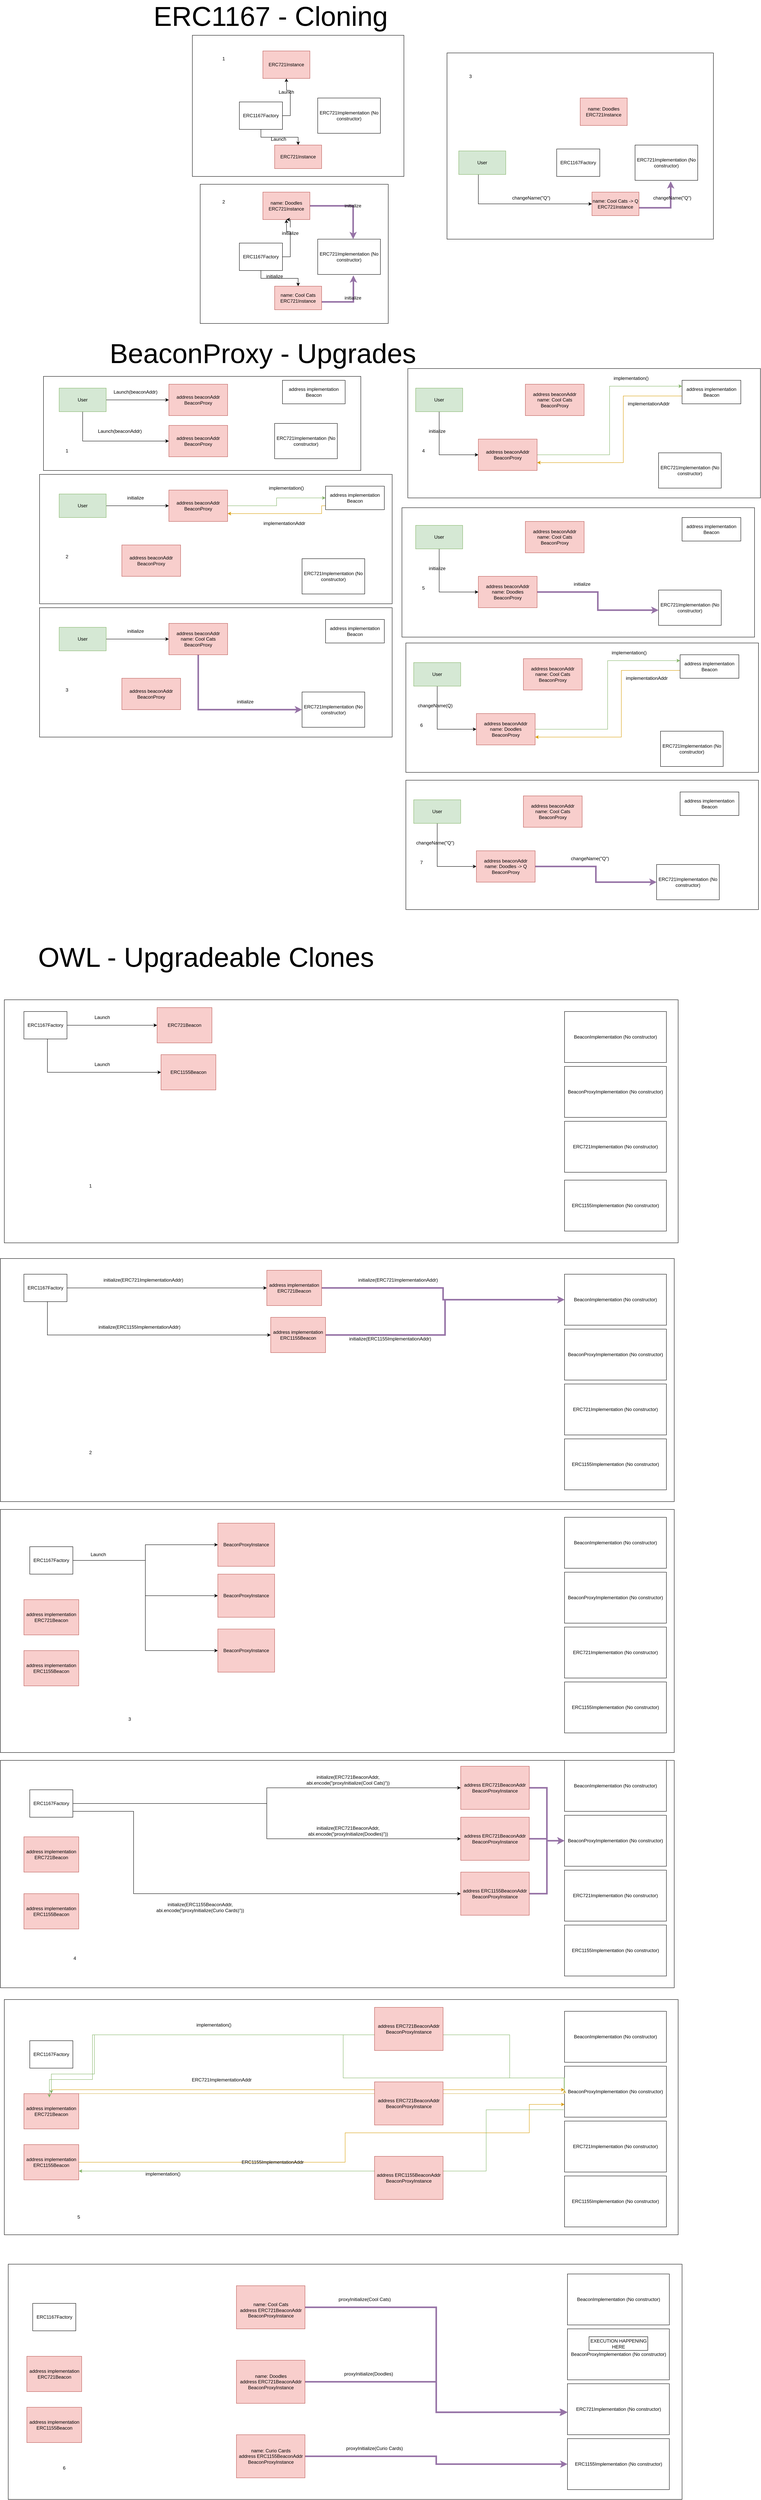 <mxfile version="20.0.3" type="github">
  <diagram id="e7Xeu3ZGWUXAZvRO6fgh" name="Page-1">
    <mxGraphModel dx="4118" dy="1743" grid="1" gridSize="10" guides="1" tooltips="1" connect="1" arrows="1" fold="1" page="0" pageScale="1" pageWidth="850" pageHeight="1100" math="0" shadow="0">
      <root>
        <mxCell id="0" />
        <mxCell id="1" parent="0" />
        <mxCell id="rZRPHOX6fVJ8QpECsOCq-140" value="" style="rounded=0;whiteSpace=wrap;html=1;" parent="1" vertex="1">
          <mxGeometry x="-2000" y="5215" width="1720" height="600" as="geometry" />
        </mxCell>
        <mxCell id="rZRPHOX6fVJ8QpECsOCq-138" value="" style="rounded=0;whiteSpace=wrap;html=1;" parent="1" vertex="1">
          <mxGeometry x="-2010" y="4540" width="1720" height="600" as="geometry" />
        </mxCell>
        <mxCell id="rZRPHOX6fVJ8QpECsOCq-135" value="" style="rounded=0;whiteSpace=wrap;html=1;" parent="1" vertex="1">
          <mxGeometry x="-2020" y="3930" width="1720" height="580" as="geometry" />
        </mxCell>
        <mxCell id="rZRPHOX6fVJ8QpECsOCq-133" value="" style="rounded=0;whiteSpace=wrap;html=1;" parent="1" vertex="1">
          <mxGeometry x="-2020" y="3290" width="1720" height="620" as="geometry" />
        </mxCell>
        <mxCell id="rZRPHOX6fVJ8QpECsOCq-131" value="" style="rounded=0;whiteSpace=wrap;html=1;" parent="1" vertex="1">
          <mxGeometry x="-2020" y="2650" width="1720" height="620" as="geometry" />
        </mxCell>
        <mxCell id="rZRPHOX6fVJ8QpECsOCq-129" value="" style="rounded=0;whiteSpace=wrap;html=1;" parent="1" vertex="1">
          <mxGeometry x="-2010" y="1990" width="1720" height="620" as="geometry" />
        </mxCell>
        <mxCell id="F29buhv9PFu0Gap1kYDo-148" value="" style="rounded=0;whiteSpace=wrap;html=1;fontSize=12;" parent="1" vertex="1">
          <mxGeometry x="-995" y="735" width="900" height="330" as="geometry" />
        </mxCell>
        <mxCell id="F29buhv9PFu0Gap1kYDo-132" value="" style="rounded=0;whiteSpace=wrap;html=1;fontSize=12;" parent="1" vertex="1">
          <mxGeometry x="-980" y="380" width="900" height="330" as="geometry" />
        </mxCell>
        <mxCell id="F29buhv9PFu0Gap1kYDo-113" value="" style="rounded=0;whiteSpace=wrap;html=1;fontSize=12;" parent="1" vertex="1">
          <mxGeometry x="-1920" y="990" width="900" height="330" as="geometry" />
        </mxCell>
        <mxCell id="F29buhv9PFu0Gap1kYDo-97" value="" style="rounded=0;whiteSpace=wrap;html=1;fontSize=12;" parent="1" vertex="1">
          <mxGeometry x="-1920" y="650" width="900" height="330" as="geometry" />
        </mxCell>
        <mxCell id="F29buhv9PFu0Gap1kYDo-63" value="" style="rounded=0;whiteSpace=wrap;html=1;fontSize=12;" parent="1" vertex="1">
          <mxGeometry x="-1910" y="400" width="810" height="240" as="geometry" />
        </mxCell>
        <mxCell id="F29buhv9PFu0Gap1kYDo-59" value="" style="rounded=0;whiteSpace=wrap;html=1;fontSize=12;" parent="1" vertex="1">
          <mxGeometry x="-880" y="-425" width="680" height="475" as="geometry" />
        </mxCell>
        <mxCell id="F29buhv9PFu0Gap1kYDo-58" value="" style="rounded=0;whiteSpace=wrap;html=1;fontSize=12;" parent="1" vertex="1">
          <mxGeometry x="-1510" y="-90" width="480" height="355" as="geometry" />
        </mxCell>
        <mxCell id="F29buhv9PFu0Gap1kYDo-57" value="" style="rounded=0;whiteSpace=wrap;html=1;fontSize=12;" parent="1" vertex="1">
          <mxGeometry x="-1530" y="-470" width="540" height="360" as="geometry" />
        </mxCell>
        <mxCell id="F29buhv9PFu0Gap1kYDo-4" style="edgeStyle=orthogonalEdgeStyle;rounded=0;orthogonalLoop=1;jettySize=auto;html=1;entryX=0.5;entryY=0;entryDx=0;entryDy=0;startArrow=none;" parent="1" source="F29buhv9PFu0Gap1kYDo-11" target="F29buhv9PFu0Gap1kYDo-3" edge="1">
          <mxGeometry relative="1" as="geometry" />
        </mxCell>
        <mxCell id="F29buhv9PFu0Gap1kYDo-5" style="edgeStyle=orthogonalEdgeStyle;rounded=0;orthogonalLoop=1;jettySize=auto;html=1;" parent="1" source="F29buhv9PFu0Gap1kYDo-1" edge="1">
          <mxGeometry relative="1" as="geometry">
            <mxPoint x="-1290.0" y="-360.0" as="targetPoint" />
          </mxGeometry>
        </mxCell>
        <mxCell id="F29buhv9PFu0Gap1kYDo-22" style="edgeStyle=orthogonalEdgeStyle;rounded=0;orthogonalLoop=1;jettySize=auto;html=1;entryX=0.5;entryY=0;entryDx=0;entryDy=0;" parent="1" source="F29buhv9PFu0Gap1kYDo-1" target="F29buhv9PFu0Gap1kYDo-3" edge="1">
          <mxGeometry relative="1" as="geometry" />
        </mxCell>
        <mxCell id="F29buhv9PFu0Gap1kYDo-1" value="ERC1167Factory" style="rounded=0;whiteSpace=wrap;html=1;" parent="1" vertex="1">
          <mxGeometry x="-1410" y="-300" width="110" height="70" as="geometry" />
        </mxCell>
        <mxCell id="F29buhv9PFu0Gap1kYDo-2" value="ERC721Implementation (No constructor)" style="rounded=0;whiteSpace=wrap;html=1;" parent="1" vertex="1">
          <mxGeometry x="-1210" y="-310" width="160" height="90" as="geometry" />
        </mxCell>
        <mxCell id="F29buhv9PFu0Gap1kYDo-3" value="ERC721Instance" style="rounded=0;whiteSpace=wrap;html=1;fillColor=#f8cecc;strokeColor=#b85450;" parent="1" vertex="1">
          <mxGeometry x="-1320" y="-190" width="120" height="60" as="geometry" />
        </mxCell>
        <mxCell id="F29buhv9PFu0Gap1kYDo-7" value="ERC721Instance" style="rounded=0;whiteSpace=wrap;html=1;fillColor=#f8cecc;strokeColor=#b85450;" parent="1" vertex="1">
          <mxGeometry x="-1350" y="-430" width="120" height="70" as="geometry" />
        </mxCell>
        <mxCell id="F29buhv9PFu0Gap1kYDo-10" value="Launch" style="text;html=1;strokeColor=none;fillColor=none;align=center;verticalAlign=middle;whiteSpace=wrap;rounded=0;" parent="1" vertex="1">
          <mxGeometry x="-1320" y="-340" width="60" height="30" as="geometry" />
        </mxCell>
        <mxCell id="F29buhv9PFu0Gap1kYDo-11" value="Launch" style="text;html=1;strokeColor=none;fillColor=none;align=center;verticalAlign=middle;whiteSpace=wrap;rounded=0;" parent="1" vertex="1">
          <mxGeometry x="-1340" y="-220" width="60" height="30" as="geometry" />
        </mxCell>
        <mxCell id="F29buhv9PFu0Gap1kYDo-14" style="edgeStyle=orthogonalEdgeStyle;rounded=0;orthogonalLoop=1;jettySize=auto;html=1;" parent="1" source="F29buhv9PFu0Gap1kYDo-15" edge="1">
          <mxGeometry relative="1" as="geometry">
            <mxPoint x="-1290.0" as="targetPoint" />
          </mxGeometry>
        </mxCell>
        <mxCell id="F29buhv9PFu0Gap1kYDo-23" style="edgeStyle=orthogonalEdgeStyle;rounded=0;orthogonalLoop=1;jettySize=auto;html=1;entryX=0.5;entryY=0;entryDx=0;entryDy=0;" parent="1" source="F29buhv9PFu0Gap1kYDo-15" target="F29buhv9PFu0Gap1kYDo-17" edge="1">
          <mxGeometry relative="1" as="geometry" />
        </mxCell>
        <mxCell id="F29buhv9PFu0Gap1kYDo-15" value="ERC1167Factory" style="rounded=0;whiteSpace=wrap;html=1;" parent="1" vertex="1">
          <mxGeometry x="-1410" y="60" width="110" height="70" as="geometry" />
        </mxCell>
        <mxCell id="F29buhv9PFu0Gap1kYDo-16" value="ERC721Implementation (No constructor)" style="rounded=0;whiteSpace=wrap;html=1;" parent="1" vertex="1">
          <mxGeometry x="-1210" y="50" width="160" height="90" as="geometry" />
        </mxCell>
        <mxCell id="F29buhv9PFu0Gap1kYDo-24" style="edgeStyle=orthogonalEdgeStyle;rounded=0;orthogonalLoop=1;jettySize=auto;html=1;entryX=0.569;entryY=1.027;entryDx=0;entryDy=0;entryPerimeter=0;fillColor=#e1d5e7;strokeColor=#9673a6;strokeWidth=4;" parent="1" source="F29buhv9PFu0Gap1kYDo-17" target="F29buhv9PFu0Gap1kYDo-16" edge="1">
          <mxGeometry relative="1" as="geometry">
            <mxPoint x="-1120" y="160" as="targetPoint" />
            <Array as="points">
              <mxPoint x="-1119" y="210" />
            </Array>
          </mxGeometry>
        </mxCell>
        <mxCell id="F29buhv9PFu0Gap1kYDo-17" value="name: Cool Cats&lt;br&gt;&lt;div&gt;ERC721Instance&lt;/div&gt;" style="rounded=0;whiteSpace=wrap;html=1;fillColor=#f8cecc;strokeColor=#b85450;" parent="1" vertex="1">
          <mxGeometry x="-1320" y="170" width="120" height="60" as="geometry" />
        </mxCell>
        <mxCell id="F29buhv9PFu0Gap1kYDo-25" style="edgeStyle=orthogonalEdgeStyle;rounded=0;orthogonalLoop=1;jettySize=auto;html=1;entryX=0.565;entryY=0;entryDx=0;entryDy=0;entryPerimeter=0;fillColor=#e1d5e7;strokeColor=#9673a6;strokeWidth=4;" parent="1" source="F29buhv9PFu0Gap1kYDo-18" target="F29buhv9PFu0Gap1kYDo-16" edge="1">
          <mxGeometry relative="1" as="geometry" />
        </mxCell>
        <mxCell id="F29buhv9PFu0Gap1kYDo-18" value="name: Doodles&lt;br&gt;&lt;div&gt;ERC721Instance&lt;/div&gt;" style="rounded=0;whiteSpace=wrap;html=1;fillColor=#f8cecc;strokeColor=#b85450;" parent="1" vertex="1">
          <mxGeometry x="-1350" y="-70" width="120" height="70" as="geometry" />
        </mxCell>
        <mxCell id="F29buhv9PFu0Gap1kYDo-26" value="initialize" style="text;html=1;strokeColor=none;fillColor=none;align=center;verticalAlign=middle;whiteSpace=wrap;rounded=0;" parent="1" vertex="1">
          <mxGeometry x="-1150" y="-50" width="60" height="30" as="geometry" />
        </mxCell>
        <mxCell id="F29buhv9PFu0Gap1kYDo-27" value="initialize" style="text;html=1;strokeColor=none;fillColor=none;align=center;verticalAlign=middle;whiteSpace=wrap;rounded=0;" parent="1" vertex="1">
          <mxGeometry x="-1150" y="185" width="60" height="30" as="geometry" />
        </mxCell>
        <mxCell id="F29buhv9PFu0Gap1kYDo-28" value="&lt;div style=&quot;font-size: 70px;&quot; align=&quot;center&quot;&gt;&lt;font style=&quot;font-size: 70px;&quot;&gt;ERC1167 - Cloning&lt;/font&gt;&lt;/div&gt;" style="text;html=1;strokeColor=none;fillColor=none;spacing=5;spacingTop=-20;whiteSpace=wrap;overflow=hidden;rounded=0;align=center;" parent="1" vertex="1">
          <mxGeometry x="-1690" y="-550" width="720" height="90" as="geometry" />
        </mxCell>
        <mxCell id="F29buhv9PFu0Gap1kYDo-29" value="&lt;font style=&quot;font-size: 70px;&quot;&gt;BeaconProxy - Upgrades&lt;/font&gt;" style="text;html=1;strokeColor=none;fillColor=none;spacing=5;spacingTop=-20;whiteSpace=wrap;overflow=hidden;rounded=0;align=center;" parent="1" vertex="1">
          <mxGeometry x="-1760" y="310" width="820" height="90" as="geometry" />
        </mxCell>
        <mxCell id="F29buhv9PFu0Gap1kYDo-32" value="ERC1167Factory" style="rounded=0;whiteSpace=wrap;html=1;" parent="1" vertex="1">
          <mxGeometry x="-600" y="-180" width="110" height="70" as="geometry" />
        </mxCell>
        <mxCell id="F29buhv9PFu0Gap1kYDo-33" value="ERC721Implementation (No constructor)" style="rounded=0;whiteSpace=wrap;html=1;" parent="1" vertex="1">
          <mxGeometry x="-400" y="-190" width="160" height="90" as="geometry" />
        </mxCell>
        <mxCell id="F29buhv9PFu0Gap1kYDo-34" style="edgeStyle=orthogonalEdgeStyle;rounded=0;orthogonalLoop=1;jettySize=auto;html=1;entryX=0.569;entryY=1.027;entryDx=0;entryDy=0;entryPerimeter=0;fillColor=#e1d5e7;strokeColor=#9673a6;strokeWidth=4;" parent="1" source="F29buhv9PFu0Gap1kYDo-35" target="F29buhv9PFu0Gap1kYDo-33" edge="1">
          <mxGeometry relative="1" as="geometry">
            <mxPoint x="-310" y="-80" as="targetPoint" />
            <Array as="points">
              <mxPoint x="-309" y="-30" />
            </Array>
          </mxGeometry>
        </mxCell>
        <mxCell id="F29buhv9PFu0Gap1kYDo-35" value="name: Cool Cats -&amp;gt; Q&lt;br&gt;&lt;div&gt;ERC721Instance&lt;/div&gt;" style="rounded=0;whiteSpace=wrap;html=1;fillColor=#f8cecc;strokeColor=#b85450;" parent="1" vertex="1">
          <mxGeometry x="-510" y="-70" width="120" height="60" as="geometry" />
        </mxCell>
        <mxCell id="F29buhv9PFu0Gap1kYDo-37" value="name: Doodles&lt;br&gt;&lt;div&gt;ERC721Instance&lt;/div&gt;" style="rounded=0;whiteSpace=wrap;html=1;fillColor=#f8cecc;strokeColor=#b85450;" parent="1" vertex="1">
          <mxGeometry x="-540" y="-310" width="120" height="70" as="geometry" />
        </mxCell>
        <mxCell id="F29buhv9PFu0Gap1kYDo-41" style="edgeStyle=orthogonalEdgeStyle;rounded=0;orthogonalLoop=1;jettySize=auto;html=1;entryX=0;entryY=0.5;entryDx=0;entryDy=0;fontSize=70;" parent="1" source="F29buhv9PFu0Gap1kYDo-40" target="F29buhv9PFu0Gap1kYDo-35" edge="1">
          <mxGeometry relative="1" as="geometry">
            <Array as="points">
              <mxPoint x="-800" y="-40" />
            </Array>
          </mxGeometry>
        </mxCell>
        <mxCell id="F29buhv9PFu0Gap1kYDo-40" value="&lt;div style=&quot;font-size: 12px;&quot;&gt;&lt;font style=&quot;font-size: 12px;&quot;&gt;User&lt;/font&gt;&lt;/div&gt;" style="rounded=0;whiteSpace=wrap;html=1;fontSize=70;fillColor=#d5e8d4;strokeColor=#82b366;" parent="1" vertex="1">
          <mxGeometry x="-850" y="-175" width="120" height="60" as="geometry" />
        </mxCell>
        <mxCell id="F29buhv9PFu0Gap1kYDo-43" value="changeName(&quot;Q&quot;)" style="text;html=1;strokeColor=none;fillColor=none;align=center;verticalAlign=middle;whiteSpace=wrap;rounded=0;fontSize=12;" parent="1" vertex="1">
          <mxGeometry x="-740" y="-70" width="150" height="30" as="geometry" />
        </mxCell>
        <mxCell id="F29buhv9PFu0Gap1kYDo-44" value="changeName(&quot;Q&quot;)" style="text;html=1;strokeColor=none;fillColor=none;align=center;verticalAlign=middle;whiteSpace=wrap;rounded=0;fontSize=12;" parent="1" vertex="1">
          <mxGeometry x="-380" y="-70" width="150" height="30" as="geometry" />
        </mxCell>
        <mxCell id="F29buhv9PFu0Gap1kYDo-45" value="&lt;div&gt;address beaconAddr&lt;br&gt;&lt;/div&gt;&lt;div&gt;BeaconProxy&lt;/div&gt;" style="rounded=0;whiteSpace=wrap;html=1;fontSize=12;fillColor=#f8cecc;strokeColor=#b85450;" parent="1" vertex="1">
          <mxGeometry x="-1590" y="420" width="150" height="80" as="geometry" />
        </mxCell>
        <mxCell id="F29buhv9PFu0Gap1kYDo-46" value="address implementation&lt;div&gt;Beacon&lt;/div&gt;" style="rounded=0;whiteSpace=wrap;html=1;fontSize=12;" parent="1" vertex="1">
          <mxGeometry x="-1300" y="410" width="160" height="60" as="geometry" />
        </mxCell>
        <mxCell id="F29buhv9PFu0Gap1kYDo-47" value="ERC721Implementation (No constructor)" style="rounded=0;whiteSpace=wrap;html=1;" parent="1" vertex="1">
          <mxGeometry x="-1320" y="520" width="160" height="90" as="geometry" />
        </mxCell>
        <mxCell id="F29buhv9PFu0Gap1kYDo-49" style="edgeStyle=orthogonalEdgeStyle;rounded=0;orthogonalLoop=1;jettySize=auto;html=1;entryX=0;entryY=0.5;entryDx=0;entryDy=0;fontSize=12;" parent="1" source="F29buhv9PFu0Gap1kYDo-48" target="F29buhv9PFu0Gap1kYDo-45" edge="1">
          <mxGeometry relative="1" as="geometry" />
        </mxCell>
        <mxCell id="F29buhv9PFu0Gap1kYDo-68" style="edgeStyle=orthogonalEdgeStyle;rounded=0;orthogonalLoop=1;jettySize=auto;html=1;entryX=0;entryY=0.5;entryDx=0;entryDy=0;fontSize=12;" parent="1" source="F29buhv9PFu0Gap1kYDo-48" target="F29buhv9PFu0Gap1kYDo-67" edge="1">
          <mxGeometry relative="1" as="geometry">
            <Array as="points">
              <mxPoint x="-1810" y="565" />
            </Array>
          </mxGeometry>
        </mxCell>
        <mxCell id="F29buhv9PFu0Gap1kYDo-48" value="&lt;div style=&quot;font-size: 12px;&quot;&gt;&lt;font style=&quot;font-size: 12px;&quot;&gt;User&lt;/font&gt;&lt;/div&gt;" style="rounded=0;whiteSpace=wrap;html=1;fontSize=70;fillColor=#d5e8d4;strokeColor=#82b366;" parent="1" vertex="1">
          <mxGeometry x="-1870" y="430" width="120" height="60" as="geometry" />
        </mxCell>
        <mxCell id="F29buhv9PFu0Gap1kYDo-50" value="Launch(beaconAddr)" style="text;html=1;strokeColor=none;fillColor=none;align=center;verticalAlign=middle;whiteSpace=wrap;rounded=0;fontSize=12;" parent="1" vertex="1">
          <mxGeometry x="-1740" y="425" width="130" height="30" as="geometry" />
        </mxCell>
        <mxCell id="F29buhv9PFu0Gap1kYDo-60" value="1" style="text;html=1;strokeColor=none;fillColor=none;align=center;verticalAlign=middle;whiteSpace=wrap;rounded=0;fontSize=12;" parent="1" vertex="1">
          <mxGeometry x="-1480" y="-425" width="60" height="30" as="geometry" />
        </mxCell>
        <mxCell id="F29buhv9PFu0Gap1kYDo-61" value="2" style="text;html=1;strokeColor=none;fillColor=none;align=center;verticalAlign=middle;whiteSpace=wrap;rounded=0;fontSize=12;" parent="1" vertex="1">
          <mxGeometry x="-1480" y="-60" width="60" height="30" as="geometry" />
        </mxCell>
        <mxCell id="F29buhv9PFu0Gap1kYDo-62" value="3" style="text;html=1;strokeColor=none;fillColor=none;align=center;verticalAlign=middle;whiteSpace=wrap;rounded=0;fontSize=12;" parent="1" vertex="1">
          <mxGeometry x="-850" y="-380" width="60" height="30" as="geometry" />
        </mxCell>
        <mxCell id="F29buhv9PFu0Gap1kYDo-64" value="1" style="text;html=1;strokeColor=none;fillColor=none;align=center;verticalAlign=middle;whiteSpace=wrap;rounded=0;fontSize=12;" parent="1" vertex="1">
          <mxGeometry x="-1880" y="575" width="60" height="30" as="geometry" />
        </mxCell>
        <mxCell id="F29buhv9PFu0Gap1kYDo-67" value="&lt;div&gt;address beaconAddr&lt;br&gt;&lt;/div&gt;&lt;div&gt;BeaconProxy&lt;/div&gt;" style="rounded=0;whiteSpace=wrap;html=1;fontSize=12;fillColor=#f8cecc;strokeColor=#b85450;" parent="1" vertex="1">
          <mxGeometry x="-1590" y="525" width="150" height="80" as="geometry" />
        </mxCell>
        <mxCell id="F29buhv9PFu0Gap1kYDo-87" style="edgeStyle=orthogonalEdgeStyle;rounded=0;orthogonalLoop=1;jettySize=auto;html=1;fontSize=12;fillColor=#d5e8d4;strokeColor=#82b366;" parent="1" source="F29buhv9PFu0Gap1kYDo-70" target="F29buhv9PFu0Gap1kYDo-71" edge="1">
          <mxGeometry relative="1" as="geometry" />
        </mxCell>
        <mxCell id="F29buhv9PFu0Gap1kYDo-70" value="&lt;div&gt;address beaconAddr&lt;br&gt;&lt;/div&gt;&lt;div&gt;BeaconProxy&lt;/div&gt;" style="rounded=0;whiteSpace=wrap;html=1;fontSize=12;fillColor=#f8cecc;strokeColor=#b85450;" parent="1" vertex="1">
          <mxGeometry x="-1590" y="690" width="150" height="80" as="geometry" />
        </mxCell>
        <mxCell id="F29buhv9PFu0Gap1kYDo-95" style="edgeStyle=orthogonalEdgeStyle;rounded=0;orthogonalLoop=1;jettySize=auto;html=1;entryX=1;entryY=0.75;entryDx=0;entryDy=0;fontSize=12;fillColor=#ffe6cc;strokeColor=#d79b00;" parent="1" source="F29buhv9PFu0Gap1kYDo-71" target="F29buhv9PFu0Gap1kYDo-70" edge="1">
          <mxGeometry relative="1" as="geometry">
            <Array as="points">
              <mxPoint x="-1200" y="730" />
              <mxPoint x="-1200" y="750" />
            </Array>
          </mxGeometry>
        </mxCell>
        <mxCell id="F29buhv9PFu0Gap1kYDo-71" value="&lt;div&gt;address implementation&lt;br&gt;&lt;/div&gt;&lt;div&gt;Beacon&lt;/div&gt;" style="rounded=0;whiteSpace=wrap;html=1;fontSize=12;" parent="1" vertex="1">
          <mxGeometry x="-1190" y="680" width="150" height="60" as="geometry" />
        </mxCell>
        <mxCell id="F29buhv9PFu0Gap1kYDo-72" value="ERC721Implementation (No constructor)" style="rounded=0;whiteSpace=wrap;html=1;" parent="1" vertex="1">
          <mxGeometry x="-1250" y="865" width="160" height="90" as="geometry" />
        </mxCell>
        <mxCell id="F29buhv9PFu0Gap1kYDo-73" style="edgeStyle=orthogonalEdgeStyle;rounded=0;orthogonalLoop=1;jettySize=auto;html=1;entryX=0;entryY=0.5;entryDx=0;entryDy=0;fontSize=12;" parent="1" source="F29buhv9PFu0Gap1kYDo-75" target="F29buhv9PFu0Gap1kYDo-70" edge="1">
          <mxGeometry relative="1" as="geometry" />
        </mxCell>
        <mxCell id="F29buhv9PFu0Gap1kYDo-75" value="&lt;div style=&quot;font-size: 12px;&quot;&gt;&lt;font style=&quot;font-size: 12px;&quot;&gt;User&lt;/font&gt;&lt;/div&gt;" style="rounded=0;whiteSpace=wrap;html=1;fontSize=70;fillColor=#d5e8d4;strokeColor=#82b366;" parent="1" vertex="1">
          <mxGeometry x="-1870" y="700" width="120" height="60" as="geometry" />
        </mxCell>
        <mxCell id="F29buhv9PFu0Gap1kYDo-76" value="initialize" style="text;html=1;strokeColor=none;fillColor=none;align=center;verticalAlign=middle;whiteSpace=wrap;rounded=0;fontSize=12;" parent="1" vertex="1">
          <mxGeometry x="-1740" y="695" width="130" height="30" as="geometry" />
        </mxCell>
        <mxCell id="F29buhv9PFu0Gap1kYDo-77" value="2" style="text;html=1;strokeColor=none;fillColor=none;align=center;verticalAlign=middle;whiteSpace=wrap;rounded=0;fontSize=12;" parent="1" vertex="1">
          <mxGeometry x="-1880" y="845" width="60" height="30" as="geometry" />
        </mxCell>
        <mxCell id="F29buhv9PFu0Gap1kYDo-78" value="&lt;div&gt;address beaconAddr&lt;br&gt;&lt;/div&gt;&lt;div&gt;BeaconProxy&lt;/div&gt;" style="rounded=0;whiteSpace=wrap;html=1;fontSize=12;fillColor=#f8cecc;strokeColor=#b85450;" parent="1" vertex="1">
          <mxGeometry x="-1710" y="830" width="150" height="80" as="geometry" />
        </mxCell>
        <mxCell id="F29buhv9PFu0Gap1kYDo-79" value="Launch(beaconAddr)" style="text;html=1;strokeColor=none;fillColor=none;align=center;verticalAlign=middle;whiteSpace=wrap;rounded=0;fontSize=12;" parent="1" vertex="1">
          <mxGeometry x="-1780" y="525" width="130" height="30" as="geometry" />
        </mxCell>
        <mxCell id="Zn6NjE9IryN0blh8tZBQ-1" value="" style="edgeStyle=orthogonalEdgeStyle;rounded=0;orthogonalLoop=1;jettySize=auto;html=1;" edge="1" parent="1" source="F29buhv9PFu0Gap1kYDo-80" target="F29buhv9PFu0Gap1kYDo-18">
          <mxGeometry relative="1" as="geometry" />
        </mxCell>
        <mxCell id="F29buhv9PFu0Gap1kYDo-80" value="initialize" style="text;html=1;strokeColor=none;fillColor=none;align=center;verticalAlign=middle;whiteSpace=wrap;rounded=0;" parent="1" vertex="1">
          <mxGeometry x="-1310" y="20" width="60" height="30" as="geometry" />
        </mxCell>
        <mxCell id="F29buhv9PFu0Gap1kYDo-82" value="initialize" style="text;html=1;strokeColor=none;fillColor=none;align=center;verticalAlign=middle;whiteSpace=wrap;rounded=0;" parent="1" vertex="1">
          <mxGeometry x="-1350" y="130" width="60" height="30" as="geometry" />
        </mxCell>
        <mxCell id="F29buhv9PFu0Gap1kYDo-90" value="implementation()" style="text;html=1;strokeColor=none;fillColor=none;align=center;verticalAlign=middle;whiteSpace=wrap;rounded=0;fontSize=12;" parent="1" vertex="1">
          <mxGeometry x="-1350" y="670" width="120" height="30" as="geometry" />
        </mxCell>
        <mxCell id="F29buhv9PFu0Gap1kYDo-94" value="implementationAddr" style="text;html=1;strokeColor=none;fillColor=none;align=center;verticalAlign=middle;whiteSpace=wrap;rounded=0;fontSize=12;" parent="1" vertex="1">
          <mxGeometry x="-450" y="455" width="170" height="30" as="geometry" />
        </mxCell>
        <mxCell id="F29buhv9PFu0Gap1kYDo-111" style="edgeStyle=orthogonalEdgeStyle;rounded=0;orthogonalLoop=1;jettySize=auto;html=1;entryX=0;entryY=0.5;entryDx=0;entryDy=0;fontSize=12;fillColor=#e1d5e7;strokeColor=#9673a6;strokeWidth=4;" parent="1" source="F29buhv9PFu0Gap1kYDo-100" target="F29buhv9PFu0Gap1kYDo-103" edge="1">
          <mxGeometry relative="1" as="geometry">
            <Array as="points">
              <mxPoint x="-1515" y="1250" />
            </Array>
          </mxGeometry>
        </mxCell>
        <mxCell id="F29buhv9PFu0Gap1kYDo-100" value="&lt;div&gt;address beaconAddr&lt;/div&gt;&lt;div&gt;name: Cool Cats&lt;br&gt;&lt;/div&gt;&lt;div&gt;BeaconProxy&lt;/div&gt;" style="rounded=0;whiteSpace=wrap;html=1;fontSize=12;fillColor=#f8cecc;strokeColor=#b85450;" parent="1" vertex="1">
          <mxGeometry x="-1590" y="1030" width="150" height="80" as="geometry" />
        </mxCell>
        <mxCell id="F29buhv9PFu0Gap1kYDo-102" value="&lt;div&gt;address implementation&lt;br&gt;&lt;/div&gt;&lt;div&gt;Beacon&lt;/div&gt;" style="rounded=0;whiteSpace=wrap;html=1;fontSize=12;" parent="1" vertex="1">
          <mxGeometry x="-1190" y="1020" width="150" height="60" as="geometry" />
        </mxCell>
        <mxCell id="F29buhv9PFu0Gap1kYDo-103" value="ERC721Implementation (No constructor)" style="rounded=0;whiteSpace=wrap;html=1;" parent="1" vertex="1">
          <mxGeometry x="-1250" y="1205" width="160" height="90" as="geometry" />
        </mxCell>
        <mxCell id="F29buhv9PFu0Gap1kYDo-104" style="edgeStyle=orthogonalEdgeStyle;rounded=0;orthogonalLoop=1;jettySize=auto;html=1;entryX=0;entryY=0.5;entryDx=0;entryDy=0;fontSize=12;" parent="1" source="F29buhv9PFu0Gap1kYDo-105" target="F29buhv9PFu0Gap1kYDo-100" edge="1">
          <mxGeometry relative="1" as="geometry" />
        </mxCell>
        <mxCell id="F29buhv9PFu0Gap1kYDo-105" value="&lt;div style=&quot;font-size: 12px;&quot;&gt;&lt;font style=&quot;font-size: 12px;&quot;&gt;User&lt;/font&gt;&lt;/div&gt;" style="rounded=0;whiteSpace=wrap;html=1;fontSize=70;fillColor=#d5e8d4;strokeColor=#82b366;" parent="1" vertex="1">
          <mxGeometry x="-1870" y="1040" width="120" height="60" as="geometry" />
        </mxCell>
        <mxCell id="F29buhv9PFu0Gap1kYDo-106" value="initialize" style="text;html=1;strokeColor=none;fillColor=none;align=center;verticalAlign=middle;whiteSpace=wrap;rounded=0;fontSize=12;" parent="1" vertex="1">
          <mxGeometry x="-1740" y="1035" width="130" height="30" as="geometry" />
        </mxCell>
        <mxCell id="F29buhv9PFu0Gap1kYDo-107" value="3" style="text;html=1;strokeColor=none;fillColor=none;align=center;verticalAlign=middle;whiteSpace=wrap;rounded=0;fontSize=12;" parent="1" vertex="1">
          <mxGeometry x="-1880" y="1185" width="60" height="30" as="geometry" />
        </mxCell>
        <mxCell id="F29buhv9PFu0Gap1kYDo-108" value="&lt;div&gt;address beaconAddr&lt;br&gt;&lt;/div&gt;&lt;div&gt;BeaconProxy&lt;/div&gt;" style="rounded=0;whiteSpace=wrap;html=1;fontSize=12;fillColor=#f8cecc;strokeColor=#b85450;" parent="1" vertex="1">
          <mxGeometry x="-1710" y="1170" width="150" height="80" as="geometry" />
        </mxCell>
        <mxCell id="F29buhv9PFu0Gap1kYDo-112" value="initialize" style="text;html=1;strokeColor=none;fillColor=none;align=center;verticalAlign=middle;whiteSpace=wrap;rounded=0;fontSize=12;" parent="1" vertex="1">
          <mxGeometry x="-1460" y="1215" width="130" height="30" as="geometry" />
        </mxCell>
        <mxCell id="F29buhv9PFu0Gap1kYDo-116" value="&lt;div&gt;address beaconAddr&lt;/div&gt;&lt;div&gt;name: Cool Cats&lt;br&gt;&lt;/div&gt;&lt;div&gt;BeaconProxy&lt;/div&gt;" style="rounded=0;whiteSpace=wrap;html=1;fontSize=12;fillColor=#f8cecc;strokeColor=#b85450;" parent="1" vertex="1">
          <mxGeometry x="-680" y="420" width="150" height="80" as="geometry" />
        </mxCell>
        <mxCell id="F29buhv9PFu0Gap1kYDo-126" style="edgeStyle=orthogonalEdgeStyle;rounded=0;orthogonalLoop=1;jettySize=auto;html=1;entryX=1;entryY=0.75;entryDx=0;entryDy=0;fontSize=12;fillColor=#ffe6cc;strokeColor=#d79b00;" parent="1" source="F29buhv9PFu0Gap1kYDo-117" target="F29buhv9PFu0Gap1kYDo-123" edge="1">
          <mxGeometry relative="1" as="geometry">
            <Array as="points">
              <mxPoint x="-430" y="450" />
              <mxPoint x="-430" y="620" />
            </Array>
          </mxGeometry>
        </mxCell>
        <mxCell id="F29buhv9PFu0Gap1kYDo-117" value="&lt;div&gt;address implementation&lt;br&gt;&lt;/div&gt;&lt;div&gt;Beacon&lt;/div&gt;" style="rounded=0;whiteSpace=wrap;html=1;fontSize=12;" parent="1" vertex="1">
          <mxGeometry x="-280" y="410" width="150" height="60" as="geometry" />
        </mxCell>
        <mxCell id="F29buhv9PFu0Gap1kYDo-118" value="ERC721Implementation (No constructor)" style="rounded=0;whiteSpace=wrap;html=1;" parent="1" vertex="1">
          <mxGeometry x="-340" y="595" width="160" height="90" as="geometry" />
        </mxCell>
        <mxCell id="F29buhv9PFu0Gap1kYDo-130" style="edgeStyle=orthogonalEdgeStyle;rounded=0;orthogonalLoop=1;jettySize=auto;html=1;entryX=0;entryY=0.5;entryDx=0;entryDy=0;fontSize=12;" parent="1" source="F29buhv9PFu0Gap1kYDo-120" target="F29buhv9PFu0Gap1kYDo-123" edge="1">
          <mxGeometry relative="1" as="geometry">
            <Array as="points">
              <mxPoint x="-900" y="600" />
            </Array>
          </mxGeometry>
        </mxCell>
        <mxCell id="F29buhv9PFu0Gap1kYDo-120" value="&lt;div style=&quot;font-size: 12px;&quot;&gt;&lt;font style=&quot;font-size: 12px;&quot;&gt;User&lt;/font&gt;&lt;/div&gt;" style="rounded=0;whiteSpace=wrap;html=1;fontSize=70;fillColor=#d5e8d4;strokeColor=#82b366;" parent="1" vertex="1">
          <mxGeometry x="-960" y="430" width="120" height="60" as="geometry" />
        </mxCell>
        <mxCell id="F29buhv9PFu0Gap1kYDo-122" value="4" style="text;html=1;strokeColor=none;fillColor=none;align=center;verticalAlign=middle;whiteSpace=wrap;rounded=0;fontSize=12;" parent="1" vertex="1">
          <mxGeometry x="-970" y="575" width="60" height="30" as="geometry" />
        </mxCell>
        <mxCell id="F29buhv9PFu0Gap1kYDo-125" style="edgeStyle=orthogonalEdgeStyle;rounded=0;orthogonalLoop=1;jettySize=auto;html=1;entryX=0;entryY=0.25;entryDx=0;entryDy=0;fontSize=12;fillColor=#d5e8d4;strokeColor=#82b366;" parent="1" source="F29buhv9PFu0Gap1kYDo-123" target="F29buhv9PFu0Gap1kYDo-117" edge="1">
          <mxGeometry relative="1" as="geometry">
            <Array as="points">
              <mxPoint x="-465" y="600" />
              <mxPoint x="-465" y="425" />
            </Array>
          </mxGeometry>
        </mxCell>
        <mxCell id="F29buhv9PFu0Gap1kYDo-123" value="&lt;div&gt;address beaconAddr&lt;br&gt;&lt;/div&gt;&lt;div&gt;BeaconProxy&lt;/div&gt;" style="rounded=0;whiteSpace=wrap;html=1;fontSize=12;fillColor=#f8cecc;strokeColor=#b85450;" parent="1" vertex="1">
          <mxGeometry x="-800" y="560" width="150" height="80" as="geometry" />
        </mxCell>
        <mxCell id="F29buhv9PFu0Gap1kYDo-127" value="implementation()" style="text;html=1;strokeColor=none;fillColor=none;align=center;verticalAlign=middle;whiteSpace=wrap;rounded=0;fontSize=12;" parent="1" vertex="1">
          <mxGeometry x="-470" y="390" width="120" height="30" as="geometry" />
        </mxCell>
        <mxCell id="F29buhv9PFu0Gap1kYDo-129" value="implementationAddr" style="text;html=1;strokeColor=none;fillColor=none;align=center;verticalAlign=middle;whiteSpace=wrap;rounded=0;fontSize=12;" parent="1" vertex="1">
          <mxGeometry x="-1380" y="760" width="170" height="30" as="geometry" />
        </mxCell>
        <mxCell id="F29buhv9PFu0Gap1kYDo-131" value="initialize" style="text;html=1;strokeColor=none;fillColor=none;align=center;verticalAlign=middle;whiteSpace=wrap;rounded=0;fontSize=12;" parent="1" vertex="1">
          <mxGeometry x="-970" y="525" width="130" height="30" as="geometry" />
        </mxCell>
        <mxCell id="F29buhv9PFu0Gap1kYDo-135" value="&lt;div&gt;address beaconAddr&lt;/div&gt;&lt;div&gt;name: Cool Cats&lt;br&gt;&lt;/div&gt;&lt;div&gt;BeaconProxy&lt;/div&gt;" style="rounded=0;whiteSpace=wrap;html=1;fontSize=12;fillColor=#f8cecc;strokeColor=#b85450;" parent="1" vertex="1">
          <mxGeometry x="-680" y="770" width="150" height="80" as="geometry" />
        </mxCell>
        <mxCell id="F29buhv9PFu0Gap1kYDo-137" value="&lt;div&gt;address implementation&lt;br&gt;&lt;/div&gt;&lt;div&gt;Beacon&lt;/div&gt;" style="rounded=0;whiteSpace=wrap;html=1;fontSize=12;" parent="1" vertex="1">
          <mxGeometry x="-280" y="760" width="150" height="60" as="geometry" />
        </mxCell>
        <mxCell id="F29buhv9PFu0Gap1kYDo-138" value="ERC721Implementation (No constructor)" style="rounded=0;whiteSpace=wrap;html=1;" parent="1" vertex="1">
          <mxGeometry x="-340" y="945" width="160" height="90" as="geometry" />
        </mxCell>
        <mxCell id="F29buhv9PFu0Gap1kYDo-139" style="edgeStyle=orthogonalEdgeStyle;rounded=0;orthogonalLoop=1;jettySize=auto;html=1;entryX=0;entryY=0.5;entryDx=0;entryDy=0;fontSize=12;" parent="1" source="F29buhv9PFu0Gap1kYDo-140" target="F29buhv9PFu0Gap1kYDo-143" edge="1">
          <mxGeometry relative="1" as="geometry">
            <Array as="points">
              <mxPoint x="-900" y="950" />
            </Array>
          </mxGeometry>
        </mxCell>
        <mxCell id="F29buhv9PFu0Gap1kYDo-140" value="&lt;div style=&quot;font-size: 12px;&quot;&gt;&lt;font style=&quot;font-size: 12px;&quot;&gt;User&lt;/font&gt;&lt;/div&gt;" style="rounded=0;whiteSpace=wrap;html=1;fontSize=70;fillColor=#d5e8d4;strokeColor=#82b366;" parent="1" vertex="1">
          <mxGeometry x="-960" y="780" width="120" height="60" as="geometry" />
        </mxCell>
        <mxCell id="F29buhv9PFu0Gap1kYDo-141" value="5" style="text;html=1;strokeColor=none;fillColor=none;align=center;verticalAlign=middle;whiteSpace=wrap;rounded=0;fontSize=12;" parent="1" vertex="1">
          <mxGeometry x="-970" y="925" width="60" height="30" as="geometry" />
        </mxCell>
        <mxCell id="F29buhv9PFu0Gap1kYDo-146" style="edgeStyle=orthogonalEdgeStyle;rounded=0;orthogonalLoop=1;jettySize=auto;html=1;entryX=-0.001;entryY=0.57;entryDx=0;entryDy=0;entryPerimeter=0;fontSize=12;fillColor=#e1d5e7;strokeColor=#9673a6;strokeWidth=4;" parent="1" source="F29buhv9PFu0Gap1kYDo-143" target="F29buhv9PFu0Gap1kYDo-138" edge="1">
          <mxGeometry relative="1" as="geometry" />
        </mxCell>
        <mxCell id="F29buhv9PFu0Gap1kYDo-143" value="&lt;div&gt;address beaconAddr&lt;/div&gt;&lt;div&gt;name: Doodles&lt;br&gt;&lt;/div&gt;&lt;div&gt;BeaconProxy&lt;/div&gt;" style="rounded=0;whiteSpace=wrap;html=1;fontSize=12;fillColor=#f8cecc;strokeColor=#b85450;" parent="1" vertex="1">
          <mxGeometry x="-800" y="910" width="150" height="80" as="geometry" />
        </mxCell>
        <mxCell id="F29buhv9PFu0Gap1kYDo-145" value="initialize" style="text;html=1;strokeColor=none;fillColor=none;align=center;verticalAlign=middle;whiteSpace=wrap;rounded=0;fontSize=12;" parent="1" vertex="1">
          <mxGeometry x="-970" y="875" width="130" height="30" as="geometry" />
        </mxCell>
        <mxCell id="F29buhv9PFu0Gap1kYDo-147" value="initialize" style="text;html=1;strokeColor=none;fillColor=none;align=center;verticalAlign=middle;whiteSpace=wrap;rounded=0;fontSize=12;" parent="1" vertex="1">
          <mxGeometry x="-600" y="915" width="130" height="30" as="geometry" />
        </mxCell>
        <mxCell id="F29buhv9PFu0Gap1kYDo-160" value="" style="rounded=0;whiteSpace=wrap;html=1;fontSize=12;" parent="1" vertex="1">
          <mxGeometry x="-985" y="1080" width="900" height="330" as="geometry" />
        </mxCell>
        <mxCell id="F29buhv9PFu0Gap1kYDo-161" value="implementationAddr" style="text;html=1;strokeColor=none;fillColor=none;align=center;verticalAlign=middle;whiteSpace=wrap;rounded=0;fontSize=12;" parent="1" vertex="1">
          <mxGeometry x="-455" y="1155" width="170" height="30" as="geometry" />
        </mxCell>
        <mxCell id="F29buhv9PFu0Gap1kYDo-162" value="&lt;div&gt;address beaconAddr&lt;/div&gt;&lt;div&gt;name: Cool Cats&lt;br&gt;&lt;/div&gt;&lt;div&gt;BeaconProxy&lt;/div&gt;" style="rounded=0;whiteSpace=wrap;html=1;fontSize=12;fillColor=#f8cecc;strokeColor=#b85450;" parent="1" vertex="1">
          <mxGeometry x="-685" y="1120" width="150" height="80" as="geometry" />
        </mxCell>
        <mxCell id="F29buhv9PFu0Gap1kYDo-163" style="edgeStyle=orthogonalEdgeStyle;rounded=0;orthogonalLoop=1;jettySize=auto;html=1;entryX=1;entryY=0.75;entryDx=0;entryDy=0;fontSize=12;fillColor=#ffe6cc;strokeColor=#d79b00;" parent="1" source="F29buhv9PFu0Gap1kYDo-164" target="F29buhv9PFu0Gap1kYDo-170" edge="1">
          <mxGeometry relative="1" as="geometry">
            <Array as="points">
              <mxPoint x="-435" y="1150" />
              <mxPoint x="-435" y="1320" />
            </Array>
          </mxGeometry>
        </mxCell>
        <mxCell id="F29buhv9PFu0Gap1kYDo-164" value="&lt;div&gt;address implementation&lt;br&gt;&lt;/div&gt;&lt;div&gt;Beacon&lt;/div&gt;" style="rounded=0;whiteSpace=wrap;html=1;fontSize=12;" parent="1" vertex="1">
          <mxGeometry x="-285" y="1110" width="150" height="60" as="geometry" />
        </mxCell>
        <mxCell id="F29buhv9PFu0Gap1kYDo-166" style="edgeStyle=orthogonalEdgeStyle;rounded=0;orthogonalLoop=1;jettySize=auto;html=1;entryX=0;entryY=0.5;entryDx=0;entryDy=0;fontSize=12;" parent="1" source="F29buhv9PFu0Gap1kYDo-167" target="F29buhv9PFu0Gap1kYDo-170" edge="1">
          <mxGeometry relative="1" as="geometry">
            <Array as="points">
              <mxPoint x="-905" y="1300" />
            </Array>
          </mxGeometry>
        </mxCell>
        <mxCell id="F29buhv9PFu0Gap1kYDo-167" value="&lt;div style=&quot;font-size: 12px;&quot;&gt;&lt;font style=&quot;font-size: 12px;&quot;&gt;User&lt;/font&gt;&lt;/div&gt;" style="rounded=0;whiteSpace=wrap;html=1;fontSize=70;fillColor=#d5e8d4;strokeColor=#82b366;" parent="1" vertex="1">
          <mxGeometry x="-965" y="1130" width="120" height="60" as="geometry" />
        </mxCell>
        <mxCell id="F29buhv9PFu0Gap1kYDo-168" value="6" style="text;html=1;strokeColor=none;fillColor=none;align=center;verticalAlign=middle;whiteSpace=wrap;rounded=0;fontSize=12;" parent="1" vertex="1">
          <mxGeometry x="-975" y="1275" width="60" height="30" as="geometry" />
        </mxCell>
        <mxCell id="F29buhv9PFu0Gap1kYDo-169" style="edgeStyle=orthogonalEdgeStyle;rounded=0;orthogonalLoop=1;jettySize=auto;html=1;entryX=0;entryY=0.25;entryDx=0;entryDy=0;fontSize=12;fillColor=#d5e8d4;strokeColor=#82b366;" parent="1" source="F29buhv9PFu0Gap1kYDo-170" target="F29buhv9PFu0Gap1kYDo-164" edge="1">
          <mxGeometry relative="1" as="geometry">
            <Array as="points">
              <mxPoint x="-470" y="1300" />
              <mxPoint x="-470" y="1125" />
            </Array>
          </mxGeometry>
        </mxCell>
        <mxCell id="F29buhv9PFu0Gap1kYDo-170" value="&lt;div&gt;address beaconAddr&lt;/div&gt;&lt;div&gt;name: Doodles&lt;br&gt;&lt;/div&gt;&lt;div&gt;BeaconProxy&lt;/div&gt;" style="rounded=0;whiteSpace=wrap;html=1;fontSize=12;fillColor=#f8cecc;strokeColor=#b85450;" parent="1" vertex="1">
          <mxGeometry x="-805" y="1260" width="150" height="80" as="geometry" />
        </mxCell>
        <mxCell id="F29buhv9PFu0Gap1kYDo-171" value="implementation()" style="text;html=1;strokeColor=none;fillColor=none;align=center;verticalAlign=middle;whiteSpace=wrap;rounded=0;fontSize=12;" parent="1" vertex="1">
          <mxGeometry x="-475" y="1090" width="120" height="30" as="geometry" />
        </mxCell>
        <mxCell id="F29buhv9PFu0Gap1kYDo-172" value="changeName(Q)" style="text;html=1;strokeColor=none;fillColor=none;align=center;verticalAlign=middle;whiteSpace=wrap;rounded=0;fontSize=12;" parent="1" vertex="1">
          <mxGeometry x="-975" y="1225" width="130" height="30" as="geometry" />
        </mxCell>
        <mxCell id="F29buhv9PFu0Gap1kYDo-173" value="" style="rounded=0;whiteSpace=wrap;html=1;fontSize=12;" parent="1" vertex="1">
          <mxGeometry x="-985" y="1430" width="900" height="330" as="geometry" />
        </mxCell>
        <mxCell id="F29buhv9PFu0Gap1kYDo-175" value="&lt;div&gt;address beaconAddr&lt;/div&gt;&lt;div&gt;name: Cool Cats&lt;br&gt;&lt;/div&gt;&lt;div&gt;BeaconProxy&lt;/div&gt;" style="rounded=0;whiteSpace=wrap;html=1;fontSize=12;fillColor=#f8cecc;strokeColor=#b85450;" parent="1" vertex="1">
          <mxGeometry x="-685" y="1470" width="150" height="80" as="geometry" />
        </mxCell>
        <mxCell id="F29buhv9PFu0Gap1kYDo-177" value="&lt;div&gt;address implementation&lt;br&gt;&lt;/div&gt;&lt;div&gt;Beacon&lt;/div&gt;" style="rounded=0;whiteSpace=wrap;html=1;fontSize=12;" parent="1" vertex="1">
          <mxGeometry x="-285" y="1460" width="150" height="60" as="geometry" />
        </mxCell>
        <mxCell id="F29buhv9PFu0Gap1kYDo-178" value="ERC721Implementation (No constructor)" style="rounded=0;whiteSpace=wrap;html=1;" parent="1" vertex="1">
          <mxGeometry x="-345" y="1645" width="160" height="90" as="geometry" />
        </mxCell>
        <mxCell id="F29buhv9PFu0Gap1kYDo-179" style="edgeStyle=orthogonalEdgeStyle;rounded=0;orthogonalLoop=1;jettySize=auto;html=1;entryX=0;entryY=0.5;entryDx=0;entryDy=0;fontSize=12;" parent="1" source="F29buhv9PFu0Gap1kYDo-180" target="F29buhv9PFu0Gap1kYDo-183" edge="1">
          <mxGeometry relative="1" as="geometry">
            <Array as="points">
              <mxPoint x="-905" y="1650" />
            </Array>
          </mxGeometry>
        </mxCell>
        <mxCell id="F29buhv9PFu0Gap1kYDo-180" value="&lt;div style=&quot;font-size: 12px;&quot;&gt;&lt;font style=&quot;font-size: 12px;&quot;&gt;User&lt;/font&gt;&lt;/div&gt;" style="rounded=0;whiteSpace=wrap;html=1;fontSize=70;fillColor=#d5e8d4;strokeColor=#82b366;" parent="1" vertex="1">
          <mxGeometry x="-965" y="1480" width="120" height="60" as="geometry" />
        </mxCell>
        <mxCell id="F29buhv9PFu0Gap1kYDo-181" value="7" style="text;html=1;strokeColor=none;fillColor=none;align=center;verticalAlign=middle;whiteSpace=wrap;rounded=0;fontSize=12;" parent="1" vertex="1">
          <mxGeometry x="-975" y="1625" width="60" height="30" as="geometry" />
        </mxCell>
        <mxCell id="F29buhv9PFu0Gap1kYDo-186" style="edgeStyle=orthogonalEdgeStyle;rounded=0;orthogonalLoop=1;jettySize=auto;html=1;entryX=0;entryY=0.5;entryDx=0;entryDy=0;fontSize=12;fillColor=#e1d5e7;strokeColor=#9673a6;strokeWidth=4;" parent="1" source="F29buhv9PFu0Gap1kYDo-183" target="F29buhv9PFu0Gap1kYDo-178" edge="1">
          <mxGeometry relative="1" as="geometry" />
        </mxCell>
        <mxCell id="F29buhv9PFu0Gap1kYDo-183" value="&lt;div&gt;address beaconAddr&lt;/div&gt;&lt;div&gt;name: Doodles -&amp;gt; Q&lt;br&gt;&lt;/div&gt;&lt;div&gt;BeaconProxy&lt;/div&gt;" style="rounded=0;whiteSpace=wrap;html=1;fontSize=12;fillColor=#f8cecc;strokeColor=#b85450;" parent="1" vertex="1">
          <mxGeometry x="-805" y="1610" width="150" height="80" as="geometry" />
        </mxCell>
        <mxCell id="F29buhv9PFu0Gap1kYDo-185" value="changeName(&quot;Q&quot;)" style="text;html=1;strokeColor=none;fillColor=none;align=center;verticalAlign=middle;whiteSpace=wrap;rounded=0;fontSize=12;" parent="1" vertex="1">
          <mxGeometry x="-975" y="1575" width="130" height="30" as="geometry" />
        </mxCell>
        <mxCell id="F29buhv9PFu0Gap1kYDo-187" value="changeName(&quot;Q&quot;)" style="text;html=1;strokeColor=none;fillColor=none;align=center;verticalAlign=middle;whiteSpace=wrap;rounded=0;fontSize=12;" parent="1" vertex="1">
          <mxGeometry x="-580" y="1615" width="130" height="30" as="geometry" />
        </mxCell>
        <mxCell id="F29buhv9PFu0Gap1kYDo-192" value="&lt;font style=&quot;font-size: 70px;&quot;&gt;OWL - Upgradeable Clones&lt;br&gt;&lt;/font&gt;" style="text;html=1;strokeColor=none;fillColor=none;spacing=5;spacingTop=-20;whiteSpace=wrap;overflow=hidden;rounded=0;align=center;" parent="1" vertex="1">
          <mxGeometry x="-2015" y="1850" width="1040" height="90" as="geometry" />
        </mxCell>
        <mxCell id="rZRPHOX6fVJ8QpECsOCq-14" style="edgeStyle=orthogonalEdgeStyle;rounded=0;orthogonalLoop=1;jettySize=auto;html=1;entryX=0;entryY=0.5;entryDx=0;entryDy=0;" parent="1" source="rZRPHOX6fVJ8QpECsOCq-1" target="rZRPHOX6fVJ8QpECsOCq-10" edge="1">
          <mxGeometry relative="1" as="geometry" />
        </mxCell>
        <mxCell id="rZRPHOX6fVJ8QpECsOCq-15" style="edgeStyle=orthogonalEdgeStyle;rounded=0;orthogonalLoop=1;jettySize=auto;html=1;entryX=0;entryY=0.5;entryDx=0;entryDy=0;" parent="1" source="rZRPHOX6fVJ8QpECsOCq-1" target="rZRPHOX6fVJ8QpECsOCq-13" edge="1">
          <mxGeometry relative="1" as="geometry">
            <Array as="points">
              <mxPoint x="-1900" y="2175" />
            </Array>
          </mxGeometry>
        </mxCell>
        <mxCell id="rZRPHOX6fVJ8QpECsOCq-1" value="ERC1167Factory" style="rounded=0;whiteSpace=wrap;html=1;" parent="1" vertex="1">
          <mxGeometry x="-1960" y="2020" width="110" height="70" as="geometry" />
        </mxCell>
        <mxCell id="rZRPHOX6fVJ8QpECsOCq-6" value="BeaconImplementation (No constructor)" style="rounded=0;whiteSpace=wrap;html=1;" parent="1" vertex="1">
          <mxGeometry x="-580" y="2020" width="260" height="130" as="geometry" />
        </mxCell>
        <mxCell id="rZRPHOX6fVJ8QpECsOCq-7" value="BeaconProxyImplementation (No constructor)" style="rounded=0;whiteSpace=wrap;html=1;" parent="1" vertex="1">
          <mxGeometry x="-580" y="2160" width="260" height="130" as="geometry" />
        </mxCell>
        <mxCell id="rZRPHOX6fVJ8QpECsOCq-8" value="ERC721Implementation (No constructor)" style="rounded=0;whiteSpace=wrap;html=1;" parent="1" vertex="1">
          <mxGeometry x="-580" y="2300" width="260" height="130" as="geometry" />
        </mxCell>
        <mxCell id="rZRPHOX6fVJ8QpECsOCq-9" value="ERC1155Implementation (No constructor)" style="rounded=0;whiteSpace=wrap;html=1;" parent="1" vertex="1">
          <mxGeometry x="-580" y="2450" width="260" height="130" as="geometry" />
        </mxCell>
        <mxCell id="rZRPHOX6fVJ8QpECsOCq-10" value="ERC721Beacon" style="rounded=0;whiteSpace=wrap;html=1;fillColor=#f8cecc;strokeColor=#b85450;" parent="1" vertex="1">
          <mxGeometry x="-1620" y="2010" width="140" height="90" as="geometry" />
        </mxCell>
        <mxCell id="rZRPHOX6fVJ8QpECsOCq-13" value="ERC1155Beacon" style="rounded=0;whiteSpace=wrap;html=1;fillColor=#f8cecc;strokeColor=#b85450;" parent="1" vertex="1">
          <mxGeometry x="-1610" y="2130" width="140" height="90" as="geometry" />
        </mxCell>
        <mxCell id="rZRPHOX6fVJ8QpECsOCq-16" value="Launch" style="text;html=1;strokeColor=none;fillColor=none;align=center;verticalAlign=middle;whiteSpace=wrap;rounded=0;" parent="1" vertex="1">
          <mxGeometry x="-1790" y="2020" width="60" height="30" as="geometry" />
        </mxCell>
        <mxCell id="rZRPHOX6fVJ8QpECsOCq-17" value="Launch" style="text;html=1;strokeColor=none;fillColor=none;align=center;verticalAlign=middle;whiteSpace=wrap;rounded=0;" parent="1" vertex="1">
          <mxGeometry x="-1790" y="2140" width="60" height="30" as="geometry" />
        </mxCell>
        <mxCell id="rZRPHOX6fVJ8QpECsOCq-19" style="edgeStyle=orthogonalEdgeStyle;rounded=0;orthogonalLoop=1;jettySize=auto;html=1;entryX=0;entryY=0.5;entryDx=0;entryDy=0;" parent="1" source="rZRPHOX6fVJ8QpECsOCq-21" target="rZRPHOX6fVJ8QpECsOCq-26" edge="1">
          <mxGeometry relative="1" as="geometry" />
        </mxCell>
        <mxCell id="rZRPHOX6fVJ8QpECsOCq-20" style="edgeStyle=orthogonalEdgeStyle;rounded=0;orthogonalLoop=1;jettySize=auto;html=1;entryX=0;entryY=0.5;entryDx=0;entryDy=0;" parent="1" source="rZRPHOX6fVJ8QpECsOCq-21" target="rZRPHOX6fVJ8QpECsOCq-27" edge="1">
          <mxGeometry relative="1" as="geometry">
            <Array as="points">
              <mxPoint x="-1900" y="2845" />
            </Array>
          </mxGeometry>
        </mxCell>
        <mxCell id="rZRPHOX6fVJ8QpECsOCq-21" value="ERC1167Factory" style="rounded=0;whiteSpace=wrap;html=1;" parent="1" vertex="1">
          <mxGeometry x="-1960" y="2690" width="110" height="70" as="geometry" />
        </mxCell>
        <mxCell id="rZRPHOX6fVJ8QpECsOCq-22" value="BeaconImplementation (No constructor)" style="rounded=0;whiteSpace=wrap;html=1;" parent="1" vertex="1">
          <mxGeometry x="-580" y="2690" width="260" height="130" as="geometry" />
        </mxCell>
        <mxCell id="rZRPHOX6fVJ8QpECsOCq-23" value="BeaconProxyImplementation (No constructor)" style="rounded=0;whiteSpace=wrap;html=1;" parent="1" vertex="1">
          <mxGeometry x="-580" y="2830" width="260" height="130" as="geometry" />
        </mxCell>
        <mxCell id="rZRPHOX6fVJ8QpECsOCq-24" value="ERC721Implementation (No constructor)" style="rounded=0;whiteSpace=wrap;html=1;" parent="1" vertex="1">
          <mxGeometry x="-580" y="2970" width="260" height="130" as="geometry" />
        </mxCell>
        <mxCell id="rZRPHOX6fVJ8QpECsOCq-25" value="ERC1155Implementation (No constructor)" style="rounded=0;whiteSpace=wrap;html=1;" parent="1" vertex="1">
          <mxGeometry x="-580" y="3110" width="260" height="130" as="geometry" />
        </mxCell>
        <mxCell id="rZRPHOX6fVJ8QpECsOCq-31" style="edgeStyle=orthogonalEdgeStyle;rounded=0;orthogonalLoop=1;jettySize=auto;html=1;entryX=0;entryY=0.5;entryDx=0;entryDy=0;fillColor=#e1d5e7;strokeColor=#9673a6;strokeWidth=4;" parent="1" source="rZRPHOX6fVJ8QpECsOCq-26" target="rZRPHOX6fVJ8QpECsOCq-22" edge="1">
          <mxGeometry relative="1" as="geometry" />
        </mxCell>
        <mxCell id="rZRPHOX6fVJ8QpECsOCq-26" value="address implementation&lt;br&gt;&lt;div&gt;ERC721Beacon&lt;/div&gt;" style="rounded=0;whiteSpace=wrap;html=1;fillColor=#f8cecc;strokeColor=#b85450;" parent="1" vertex="1">
          <mxGeometry x="-1340" y="2680" width="140" height="90" as="geometry" />
        </mxCell>
        <mxCell id="rZRPHOX6fVJ8QpECsOCq-30" style="edgeStyle=orthogonalEdgeStyle;rounded=0;orthogonalLoop=1;jettySize=auto;html=1;entryX=0;entryY=0.5;entryDx=0;entryDy=0;fillColor=#e1d5e7;strokeColor=#9673a6;strokeWidth=4;" parent="1" source="rZRPHOX6fVJ8QpECsOCq-27" target="rZRPHOX6fVJ8QpECsOCq-22" edge="1">
          <mxGeometry relative="1" as="geometry" />
        </mxCell>
        <mxCell id="rZRPHOX6fVJ8QpECsOCq-27" value="address implementation&lt;div&gt;ERC1155Beacon&lt;/div&gt;" style="rounded=0;whiteSpace=wrap;html=1;fillColor=#f8cecc;strokeColor=#b85450;" parent="1" vertex="1">
          <mxGeometry x="-1330" y="2800" width="140" height="90" as="geometry" />
        </mxCell>
        <mxCell id="rZRPHOX6fVJ8QpECsOCq-28" value="initialize(ERC721ImplementationAddr)" style="text;html=1;strokeColor=none;fillColor=none;align=center;verticalAlign=middle;whiteSpace=wrap;rounded=0;" parent="1" vertex="1">
          <mxGeometry x="-1790" y="2690" width="270" height="30" as="geometry" />
        </mxCell>
        <mxCell id="rZRPHOX6fVJ8QpECsOCq-32" value="initialize(ERC721ImplementationAddr)" style="text;html=1;strokeColor=none;fillColor=none;align=center;verticalAlign=middle;whiteSpace=wrap;rounded=0;" parent="1" vertex="1">
          <mxGeometry x="-1140" y="2690" width="270" height="30" as="geometry" />
        </mxCell>
        <mxCell id="rZRPHOX6fVJ8QpECsOCq-33" value="initialize(ERC1155ImplementationAddr)" style="text;html=1;strokeColor=none;fillColor=none;align=center;verticalAlign=middle;whiteSpace=wrap;rounded=0;" parent="1" vertex="1">
          <mxGeometry x="-1800" y="2810" width="270" height="30" as="geometry" />
        </mxCell>
        <mxCell id="rZRPHOX6fVJ8QpECsOCq-34" value="initialize(ERC1155ImplementationAddr)" style="text;html=1;strokeColor=none;fillColor=none;align=center;verticalAlign=middle;whiteSpace=wrap;rounded=0;" parent="1" vertex="1">
          <mxGeometry x="-1160" y="2840" width="270" height="30" as="geometry" />
        </mxCell>
        <mxCell id="rZRPHOX6fVJ8QpECsOCq-54" style="edgeStyle=orthogonalEdgeStyle;rounded=0;orthogonalLoop=1;jettySize=auto;html=1;strokeWidth=1;" parent="1" source="rZRPHOX6fVJ8QpECsOCq-37" target="rZRPHOX6fVJ8QpECsOCq-51" edge="1">
          <mxGeometry relative="1" as="geometry" />
        </mxCell>
        <mxCell id="rZRPHOX6fVJ8QpECsOCq-55" style="edgeStyle=orthogonalEdgeStyle;rounded=0;orthogonalLoop=1;jettySize=auto;html=1;entryX=0;entryY=0.5;entryDx=0;entryDy=0;strokeWidth=1;" parent="1" source="rZRPHOX6fVJ8QpECsOCq-37" target="rZRPHOX6fVJ8QpECsOCq-52" edge="1">
          <mxGeometry relative="1" as="geometry" />
        </mxCell>
        <mxCell id="rZRPHOX6fVJ8QpECsOCq-56" style="edgeStyle=orthogonalEdgeStyle;rounded=0;orthogonalLoop=1;jettySize=auto;html=1;entryX=0;entryY=0.5;entryDx=0;entryDy=0;strokeWidth=1;" parent="1" source="rZRPHOX6fVJ8QpECsOCq-37" target="rZRPHOX6fVJ8QpECsOCq-53" edge="1">
          <mxGeometry relative="1" as="geometry" />
        </mxCell>
        <mxCell id="rZRPHOX6fVJ8QpECsOCq-37" value="ERC1167Factory" style="rounded=0;whiteSpace=wrap;html=1;" parent="1" vertex="1">
          <mxGeometry x="-1945" y="3385" width="110" height="70" as="geometry" />
        </mxCell>
        <mxCell id="rZRPHOX6fVJ8QpECsOCq-38" value="BeaconImplementation (No constructor)" style="rounded=0;whiteSpace=wrap;html=1;" parent="1" vertex="1">
          <mxGeometry x="-580" y="3310" width="260" height="130" as="geometry" />
        </mxCell>
        <mxCell id="rZRPHOX6fVJ8QpECsOCq-39" value="BeaconProxyImplementation (No constructor)" style="rounded=0;whiteSpace=wrap;html=1;" parent="1" vertex="1">
          <mxGeometry x="-580" y="3450" width="260" height="130" as="geometry" />
        </mxCell>
        <mxCell id="rZRPHOX6fVJ8QpECsOCq-40" value="ERC721Implementation (No constructor)" style="rounded=0;whiteSpace=wrap;html=1;" parent="1" vertex="1">
          <mxGeometry x="-580" y="3590" width="260" height="130" as="geometry" />
        </mxCell>
        <mxCell id="rZRPHOX6fVJ8QpECsOCq-41" value="ERC1155Implementation (No constructor)" style="rounded=0;whiteSpace=wrap;html=1;" parent="1" vertex="1">
          <mxGeometry x="-580" y="3730" width="260" height="130" as="geometry" />
        </mxCell>
        <mxCell id="rZRPHOX6fVJ8QpECsOCq-43" value="address implementation&lt;div&gt;ERC721Beacon&lt;/div&gt;" style="rounded=0;whiteSpace=wrap;html=1;fillColor=#f8cecc;strokeColor=#b85450;" parent="1" vertex="1">
          <mxGeometry x="-1960" y="3520" width="140" height="90" as="geometry" />
        </mxCell>
        <mxCell id="rZRPHOX6fVJ8QpECsOCq-45" value="address implementation&lt;div&gt;ERC1155Beacon&lt;/div&gt;" style="rounded=0;whiteSpace=wrap;html=1;fillColor=#f8cecc;strokeColor=#b85450;" parent="1" vertex="1">
          <mxGeometry x="-1960" y="3650" width="140" height="90" as="geometry" />
        </mxCell>
        <mxCell id="rZRPHOX6fVJ8QpECsOCq-51" value="BeaconProxyInstance" style="rounded=0;whiteSpace=wrap;html=1;fillColor=#f8cecc;strokeColor=#b85450;" parent="1" vertex="1">
          <mxGeometry x="-1465" y="3325" width="145" height="110" as="geometry" />
        </mxCell>
        <mxCell id="rZRPHOX6fVJ8QpECsOCq-52" value="BeaconProxyInstance" style="rounded=0;whiteSpace=wrap;html=1;fillColor=#f8cecc;strokeColor=#b85450;" parent="1" vertex="1">
          <mxGeometry x="-1465" y="3455" width="145" height="110" as="geometry" />
        </mxCell>
        <mxCell id="rZRPHOX6fVJ8QpECsOCq-53" value="BeaconProxyInstance" style="rounded=0;whiteSpace=wrap;html=1;fillColor=#f8cecc;strokeColor=#b85450;" parent="1" vertex="1">
          <mxGeometry x="-1465" y="3595" width="145" height="110" as="geometry" />
        </mxCell>
        <mxCell id="rZRPHOX6fVJ8QpECsOCq-57" value="&lt;div&gt;Launch&lt;/div&gt;" style="text;html=1;strokeColor=none;fillColor=none;align=center;verticalAlign=middle;whiteSpace=wrap;rounded=0;" parent="1" vertex="1">
          <mxGeometry x="-1805" y="3385" width="70" height="40" as="geometry" />
        </mxCell>
        <mxCell id="rZRPHOX6fVJ8QpECsOCq-58" style="edgeStyle=orthogonalEdgeStyle;rounded=0;orthogonalLoop=1;jettySize=auto;html=1;strokeWidth=1;" parent="1" source="rZRPHOX6fVJ8QpECsOCq-61" target="rZRPHOX6fVJ8QpECsOCq-68" edge="1">
          <mxGeometry relative="1" as="geometry" />
        </mxCell>
        <mxCell id="rZRPHOX6fVJ8QpECsOCq-59" style="edgeStyle=orthogonalEdgeStyle;rounded=0;orthogonalLoop=1;jettySize=auto;html=1;entryX=0;entryY=0.5;entryDx=0;entryDy=0;strokeWidth=1;" parent="1" source="rZRPHOX6fVJ8QpECsOCq-61" target="rZRPHOX6fVJ8QpECsOCq-69" edge="1">
          <mxGeometry relative="1" as="geometry" />
        </mxCell>
        <mxCell id="rZRPHOX6fVJ8QpECsOCq-60" style="edgeStyle=orthogonalEdgeStyle;rounded=0;orthogonalLoop=1;jettySize=auto;html=1;entryX=0;entryY=0.5;entryDx=0;entryDy=0;strokeWidth=1;" parent="1" source="rZRPHOX6fVJ8QpECsOCq-61" target="rZRPHOX6fVJ8QpECsOCq-70" edge="1">
          <mxGeometry relative="1" as="geometry">
            <Array as="points">
              <mxPoint x="-1680" y="4060" />
              <mxPoint x="-1680" y="4270" />
            </Array>
          </mxGeometry>
        </mxCell>
        <mxCell id="rZRPHOX6fVJ8QpECsOCq-61" value="ERC1167Factory" style="rounded=0;whiteSpace=wrap;html=1;" parent="1" vertex="1">
          <mxGeometry x="-1945" y="4005" width="110" height="70" as="geometry" />
        </mxCell>
        <mxCell id="rZRPHOX6fVJ8QpECsOCq-62" value="BeaconImplementation (No constructor)" style="rounded=0;whiteSpace=wrap;html=1;" parent="1" vertex="1">
          <mxGeometry x="-580" y="3930" width="260" height="130" as="geometry" />
        </mxCell>
        <mxCell id="rZRPHOX6fVJ8QpECsOCq-63" value="BeaconProxyImplementation (No constructor)" style="rounded=0;whiteSpace=wrap;html=1;" parent="1" vertex="1">
          <mxGeometry x="-580" y="4070" width="260" height="130" as="geometry" />
        </mxCell>
        <mxCell id="rZRPHOX6fVJ8QpECsOCq-64" value="ERC721Implementation (No constructor)" style="rounded=0;whiteSpace=wrap;html=1;" parent="1" vertex="1">
          <mxGeometry x="-580" y="4210" width="260" height="130" as="geometry" />
        </mxCell>
        <mxCell id="rZRPHOX6fVJ8QpECsOCq-65" value="ERC1155Implementation (No constructor)" style="rounded=0;whiteSpace=wrap;html=1;" parent="1" vertex="1">
          <mxGeometry x="-580" y="4350" width="260" height="130" as="geometry" />
        </mxCell>
        <mxCell id="rZRPHOX6fVJ8QpECsOCq-66" value="address implementation&lt;div&gt;ERC721Beacon&lt;/div&gt;" style="rounded=0;whiteSpace=wrap;html=1;fillColor=#f8cecc;strokeColor=#b85450;" parent="1" vertex="1">
          <mxGeometry x="-1960" y="4125" width="140" height="90" as="geometry" />
        </mxCell>
        <mxCell id="rZRPHOX6fVJ8QpECsOCq-67" value="address implementation&lt;div&gt;ERC1155Beacon&lt;/div&gt;" style="rounded=0;whiteSpace=wrap;html=1;fillColor=#f8cecc;strokeColor=#b85450;" parent="1" vertex="1">
          <mxGeometry x="-1960" y="4270" width="140" height="90" as="geometry" />
        </mxCell>
        <mxCell id="Zn6NjE9IryN0blh8tZBQ-5" style="edgeStyle=orthogonalEdgeStyle;rounded=0;orthogonalLoop=1;jettySize=auto;html=1;entryX=0;entryY=0.5;entryDx=0;entryDy=0;fillColor=#e1d5e7;strokeColor=#9673a6;strokeWidth=4;" edge="1" parent="1" source="rZRPHOX6fVJ8QpECsOCq-68" target="rZRPHOX6fVJ8QpECsOCq-63">
          <mxGeometry relative="1" as="geometry" />
        </mxCell>
        <mxCell id="rZRPHOX6fVJ8QpECsOCq-68" value="&lt;div&gt;address ERC721BeaconAddr&lt;br&gt;&lt;/div&gt;&lt;div&gt;BeaconProxyInstance&lt;/div&gt;" style="rounded=0;whiteSpace=wrap;html=1;fillColor=#f8cecc;strokeColor=#b85450;" parent="1" vertex="1">
          <mxGeometry x="-845" y="3945" width="175" height="110" as="geometry" />
        </mxCell>
        <mxCell id="Zn6NjE9IryN0blh8tZBQ-6" style="edgeStyle=orthogonalEdgeStyle;rounded=0;orthogonalLoop=1;jettySize=auto;html=1;entryX=0;entryY=0.5;entryDx=0;entryDy=0;fillColor=#e1d5e7;strokeColor=#9673a6;strokeWidth=4;" edge="1" parent="1" source="rZRPHOX6fVJ8QpECsOCq-69" target="rZRPHOX6fVJ8QpECsOCq-63">
          <mxGeometry relative="1" as="geometry" />
        </mxCell>
        <mxCell id="rZRPHOX6fVJ8QpECsOCq-69" value="address ERC721BeaconAddr&lt;div&gt;BeaconProxyInstance&lt;/div&gt;" style="rounded=0;whiteSpace=wrap;html=1;fillColor=#f8cecc;strokeColor=#b85450;" parent="1" vertex="1">
          <mxGeometry x="-845" y="4075" width="175" height="110" as="geometry" />
        </mxCell>
        <mxCell id="Zn6NjE9IryN0blh8tZBQ-7" style="edgeStyle=orthogonalEdgeStyle;rounded=0;orthogonalLoop=1;jettySize=auto;html=1;entryX=0;entryY=0.5;entryDx=0;entryDy=0;fillColor=#e1d5e7;strokeColor=#9673a6;strokeWidth=4;" edge="1" parent="1" source="rZRPHOX6fVJ8QpECsOCq-70" target="rZRPHOX6fVJ8QpECsOCq-63">
          <mxGeometry relative="1" as="geometry" />
        </mxCell>
        <mxCell id="rZRPHOX6fVJ8QpECsOCq-70" value="address ERC1155BeaconAddr&lt;div&gt;BeaconProxyInstance&lt;/div&gt;" style="rounded=0;whiteSpace=wrap;html=1;fillColor=#f8cecc;strokeColor=#b85450;" parent="1" vertex="1">
          <mxGeometry x="-845" y="4215" width="175" height="110" as="geometry" />
        </mxCell>
        <mxCell id="rZRPHOX6fVJ8QpECsOCq-71" value="initialize(ERC721BeaconAddr, abi.encode(&quot;proxyInitialize(Doodles)&quot;))" style="text;html=1;strokeColor=none;fillColor=none;align=center;verticalAlign=middle;whiteSpace=wrap;rounded=0;" parent="1" vertex="1">
          <mxGeometry x="-1245" y="4090" width="225" height="40" as="geometry" />
        </mxCell>
        <mxCell id="rZRPHOX6fVJ8QpECsOCq-72" value="initialize(ERC1155BeaconAddr, abi.encode(&quot;proxyInitialize(Curio Cards)&quot;))" style="text;html=1;strokeColor=none;fillColor=none;align=center;verticalAlign=middle;whiteSpace=wrap;rounded=0;" parent="1" vertex="1">
          <mxGeometry x="-1670" y="4285" width="320" height="40" as="geometry" />
        </mxCell>
        <mxCell id="rZRPHOX6fVJ8QpECsOCq-76" value="ERC1167Factory" style="rounded=0;whiteSpace=wrap;html=1;" parent="1" vertex="1">
          <mxGeometry x="-1945" y="4645" width="110" height="70" as="geometry" />
        </mxCell>
        <mxCell id="rZRPHOX6fVJ8QpECsOCq-77" value="BeaconImplementation (No constructor)" style="rounded=0;whiteSpace=wrap;html=1;" parent="1" vertex="1">
          <mxGeometry x="-580" y="4570" width="260" height="130" as="geometry" />
        </mxCell>
        <mxCell id="rZRPHOX6fVJ8QpECsOCq-78" value="BeaconProxyImplementation (No constructor)" style="rounded=0;whiteSpace=wrap;html=1;" parent="1" vertex="1">
          <mxGeometry x="-580" y="4710" width="260" height="130" as="geometry" />
        </mxCell>
        <mxCell id="rZRPHOX6fVJ8QpECsOCq-79" value="ERC721Implementation (No constructor)" style="rounded=0;whiteSpace=wrap;html=1;" parent="1" vertex="1">
          <mxGeometry x="-580" y="4850" width="260" height="130" as="geometry" />
        </mxCell>
        <mxCell id="rZRPHOX6fVJ8QpECsOCq-80" value="ERC1155Implementation (No constructor)" style="rounded=0;whiteSpace=wrap;html=1;" parent="1" vertex="1">
          <mxGeometry x="-580" y="4990" width="260" height="130" as="geometry" />
        </mxCell>
        <mxCell id="rZRPHOX6fVJ8QpECsOCq-97" style="edgeStyle=orthogonalEdgeStyle;rounded=0;orthogonalLoop=1;jettySize=auto;html=1;strokeWidth=1;fillColor=#ffe6cc;strokeColor=#d79b00;" parent="1" source="rZRPHOX6fVJ8QpECsOCq-81" edge="1">
          <mxGeometry relative="1" as="geometry">
            <mxPoint x="-580" y="4770" as="targetPoint" />
            <Array as="points">
              <mxPoint x="-1890" y="4770" />
            </Array>
          </mxGeometry>
        </mxCell>
        <mxCell id="Zn6NjE9IryN0blh8tZBQ-9" style="edgeStyle=orthogonalEdgeStyle;rounded=0;orthogonalLoop=1;jettySize=auto;html=1;strokeWidth=1;fillColor=#fff2cc;strokeColor=#d6b656;" edge="1" parent="1" source="rZRPHOX6fVJ8QpECsOCq-81">
          <mxGeometry relative="1" as="geometry">
            <mxPoint x="-580.0" y="4770" as="targetPoint" />
            <Array as="points">
              <mxPoint x="-580" y="4780" />
            </Array>
          </mxGeometry>
        </mxCell>
        <mxCell id="rZRPHOX6fVJ8QpECsOCq-81" value="address implementation&lt;div&gt;ERC721Beacon&lt;/div&gt;" style="rounded=0;whiteSpace=wrap;html=1;fillColor=#f8cecc;strokeColor=#b85450;" parent="1" vertex="1">
          <mxGeometry x="-1960" y="4780" width="140" height="90" as="geometry" />
        </mxCell>
        <mxCell id="rZRPHOX6fVJ8QpECsOCq-94" style="edgeStyle=orthogonalEdgeStyle;rounded=0;orthogonalLoop=1;jettySize=auto;html=1;strokeWidth=1;fillColor=#ffe6cc;strokeColor=#d79b00;entryX=0;entryY=0.75;entryDx=0;entryDy=0;" parent="1" source="rZRPHOX6fVJ8QpECsOCq-82" target="rZRPHOX6fVJ8QpECsOCq-78" edge="1">
          <mxGeometry relative="1" as="geometry">
            <Array as="points">
              <mxPoint x="-1140" y="4955" />
              <mxPoint x="-1140" y="4880" />
              <mxPoint x="-670" y="4880" />
              <mxPoint x="-670" y="4808" />
            </Array>
          </mxGeometry>
        </mxCell>
        <mxCell id="rZRPHOX6fVJ8QpECsOCq-82" value="address implementation&lt;div&gt;ERC1155Beacon&lt;/div&gt;" style="rounded=0;whiteSpace=wrap;html=1;fillColor=#f8cecc;strokeColor=#b85450;" parent="1" vertex="1">
          <mxGeometry x="-1960" y="4910" width="140" height="90" as="geometry" />
        </mxCell>
        <mxCell id="rZRPHOX6fVJ8QpECsOCq-88" style="edgeStyle=orthogonalEdgeStyle;rounded=0;orthogonalLoop=1;jettySize=auto;html=1;strokeWidth=1;fillColor=#d5e8d4;strokeColor=#82b366;exitX=0;exitY=0.5;exitDx=0;exitDy=0;" parent="1" source="rZRPHOX6fVJ8QpECsOCq-78" target="rZRPHOX6fVJ8QpECsOCq-81" edge="1">
          <mxGeometry relative="1" as="geometry">
            <Array as="points">
              <mxPoint x="-580" y="4740" />
              <mxPoint x="-720" y="4740" />
              <mxPoint x="-720" y="4630" />
              <mxPoint x="-1780" y="4630" />
              <mxPoint x="-1780" y="4730" />
              <mxPoint x="-1890" y="4730" />
            </Array>
          </mxGeometry>
        </mxCell>
        <mxCell id="rZRPHOX6fVJ8QpECsOCq-83" value="&lt;div&gt;address ERC721BeaconAddr&lt;br&gt;&lt;/div&gt;&lt;div&gt;BeaconProxyInstance&lt;/div&gt;" style="rounded=0;whiteSpace=wrap;html=1;fillColor=#f8cecc;strokeColor=#b85450;" parent="1" vertex="1">
          <mxGeometry x="-1065" y="4560" width="175" height="110" as="geometry" />
        </mxCell>
        <mxCell id="rZRPHOX6fVJ8QpECsOCq-89" style="edgeStyle=orthogonalEdgeStyle;rounded=0;orthogonalLoop=1;jettySize=auto;html=1;entryX=0.5;entryY=0;entryDx=0;entryDy=0;strokeWidth=1;fillColor=#d5e8d4;strokeColor=#82b366;exitX=-0.005;exitY=0.445;exitDx=0;exitDy=0;exitPerimeter=0;" parent="1" edge="1" source="rZRPHOX6fVJ8QpECsOCq-78">
          <mxGeometry relative="1" as="geometry">
            <mxPoint x="-585" y="4784" as="sourcePoint" />
            <mxPoint x="-1895" y="4790" as="targetPoint" />
            <Array as="points">
              <mxPoint x="-581" y="4740" />
              <mxPoint x="-1145" y="4740" />
              <mxPoint x="-1145" y="4630" />
              <mxPoint x="-1785" y="4630" />
              <mxPoint x="-1785" y="4744" />
              <mxPoint x="-1895" y="4744" />
            </Array>
          </mxGeometry>
        </mxCell>
        <mxCell id="rZRPHOX6fVJ8QpECsOCq-84" value="address ERC721BeaconAddr&lt;div&gt;BeaconProxyInstance&lt;/div&gt;" style="rounded=0;whiteSpace=wrap;html=1;fillColor=#f8cecc;strokeColor=#b85450;" parent="1" vertex="1">
          <mxGeometry x="-1065" y="4750" width="175" height="110" as="geometry" />
        </mxCell>
        <mxCell id="rZRPHOX6fVJ8QpECsOCq-92" style="edgeStyle=orthogonalEdgeStyle;rounded=0;orthogonalLoop=1;jettySize=auto;html=1;entryX=1;entryY=0.75;entryDx=0;entryDy=0;strokeWidth=1;fillColor=#d5e8d4;strokeColor=#82b366;exitX=-0.008;exitY=0.855;exitDx=0;exitDy=0;exitPerimeter=0;" parent="1" source="rZRPHOX6fVJ8QpECsOCq-78" target="rZRPHOX6fVJ8QpECsOCq-82" edge="1">
          <mxGeometry relative="1" as="geometry">
            <Array as="points">
              <mxPoint x="-780" y="4821" />
              <mxPoint x="-780" y="4978" />
            </Array>
          </mxGeometry>
        </mxCell>
        <mxCell id="rZRPHOX6fVJ8QpECsOCq-85" value="address ERC1155BeaconAddr&lt;div&gt;BeaconProxyInstance&lt;/div&gt;" style="rounded=0;whiteSpace=wrap;html=1;fillColor=#f8cecc;strokeColor=#b85450;" parent="1" vertex="1">
          <mxGeometry x="-1065" y="4940" width="175" height="110" as="geometry" />
        </mxCell>
        <mxCell id="rZRPHOX6fVJ8QpECsOCq-90" value="implementation()" style="text;html=1;strokeColor=none;fillColor=none;align=center;verticalAlign=middle;whiteSpace=wrap;rounded=0;" parent="1" vertex="1">
          <mxGeometry x="-1570" y="4590" width="190" height="30" as="geometry" />
        </mxCell>
        <mxCell id="rZRPHOX6fVJ8QpECsOCq-93" value="implementation()" style="text;html=1;strokeColor=none;fillColor=none;align=center;verticalAlign=middle;whiteSpace=wrap;rounded=0;" parent="1" vertex="1">
          <mxGeometry x="-1700" y="4970" width="190" height="30" as="geometry" />
        </mxCell>
        <mxCell id="rZRPHOX6fVJ8QpECsOCq-95" value="ERC1155ImplementationAddr" style="text;html=1;strokeColor=none;fillColor=none;align=center;verticalAlign=middle;whiteSpace=wrap;rounded=0;" parent="1" vertex="1">
          <mxGeometry x="-1440" y="4940" width="230" height="30" as="geometry" />
        </mxCell>
        <mxCell id="rZRPHOX6fVJ8QpECsOCq-98" value="ERC721ImplementationAddr" style="text;html=1;strokeColor=none;fillColor=none;align=center;verticalAlign=middle;whiteSpace=wrap;rounded=0;" parent="1" vertex="1">
          <mxGeometry x="-1570" y="4730" width="230" height="30" as="geometry" />
        </mxCell>
        <mxCell id="rZRPHOX6fVJ8QpECsOCq-99" value="initialize(ERC721BeaconAddr, abi.encode(&quot;proxyInitialize(Cool Cats)&quot;))" style="text;html=1;strokeColor=none;fillColor=none;align=center;verticalAlign=middle;whiteSpace=wrap;rounded=0;" parent="1" vertex="1">
          <mxGeometry x="-1245" y="3960" width="225" height="40" as="geometry" />
        </mxCell>
        <mxCell id="rZRPHOX6fVJ8QpECsOCq-101" value="ERC1167Factory" style="rounded=0;whiteSpace=wrap;html=1;" parent="1" vertex="1">
          <mxGeometry x="-1937.5" y="5315" width="110" height="70" as="geometry" />
        </mxCell>
        <mxCell id="rZRPHOX6fVJ8QpECsOCq-102" value="BeaconImplementation (No constructor)" style="rounded=0;whiteSpace=wrap;html=1;" parent="1" vertex="1">
          <mxGeometry x="-572.5" y="5240" width="260" height="130" as="geometry" />
        </mxCell>
        <mxCell id="rZRPHOX6fVJ8QpECsOCq-103" value="BeaconProxyImplementation (No constructor)" style="rounded=0;whiteSpace=wrap;html=1;" parent="1" vertex="1">
          <mxGeometry x="-572.5" y="5380" width="260" height="130" as="geometry" />
        </mxCell>
        <mxCell id="rZRPHOX6fVJ8QpECsOCq-104" value="ERC721Implementation (No constructor)" style="rounded=0;whiteSpace=wrap;html=1;" parent="1" vertex="1">
          <mxGeometry x="-572.5" y="5520" width="260" height="130" as="geometry" />
        </mxCell>
        <mxCell id="rZRPHOX6fVJ8QpECsOCq-105" value="ERC1155Implementation (No constructor)" style="rounded=0;whiteSpace=wrap;html=1;" parent="1" vertex="1">
          <mxGeometry x="-572.5" y="5660" width="260" height="130" as="geometry" />
        </mxCell>
        <mxCell id="rZRPHOX6fVJ8QpECsOCq-108" value="address implementation&lt;div&gt;ERC721Beacon&lt;/div&gt;" style="rounded=0;whiteSpace=wrap;html=1;fillColor=#f8cecc;strokeColor=#b85450;" parent="1" vertex="1">
          <mxGeometry x="-1952.5" y="5450" width="140" height="90" as="geometry" />
        </mxCell>
        <mxCell id="rZRPHOX6fVJ8QpECsOCq-110" value="address implementation&lt;div&gt;ERC1155Beacon&lt;/div&gt;" style="rounded=0;whiteSpace=wrap;html=1;fillColor=#f8cecc;strokeColor=#b85450;" parent="1" vertex="1">
          <mxGeometry x="-1952.5" y="5580" width="140" height="90" as="geometry" />
        </mxCell>
        <mxCell id="rZRPHOX6fVJ8QpECsOCq-122" style="edgeStyle=orthogonalEdgeStyle;rounded=0;orthogonalLoop=1;jettySize=auto;html=1;entryX=0.002;entryY=0.559;entryDx=0;entryDy=0;entryPerimeter=0;strokeWidth=4;fillColor=#e1d5e7;strokeColor=#9673a6;" parent="1" source="rZRPHOX6fVJ8QpECsOCq-112" target="rZRPHOX6fVJ8QpECsOCq-104" edge="1">
          <mxGeometry relative="1" as="geometry" />
        </mxCell>
        <mxCell id="rZRPHOX6fVJ8QpECsOCq-112" value="&lt;div&gt;&lt;br&gt;&lt;/div&gt;&lt;div&gt;name: Cool Cats&lt;br&gt;&lt;/div&gt;&lt;div&gt;address ERC721BeaconAddr&lt;br&gt;&lt;/div&gt;&lt;div&gt;BeaconProxyInstance&lt;/div&gt;" style="rounded=0;whiteSpace=wrap;html=1;fillColor=#f8cecc;strokeColor=#b85450;" parent="1" vertex="1">
          <mxGeometry x="-1417.5" y="5270" width="175" height="110" as="geometry" />
        </mxCell>
        <mxCell id="rZRPHOX6fVJ8QpECsOCq-123" style="edgeStyle=orthogonalEdgeStyle;rounded=0;orthogonalLoop=1;jettySize=auto;html=1;entryX=-0.007;entryY=0.559;entryDx=0;entryDy=0;entryPerimeter=0;strokeWidth=4;fillColor=#e1d5e7;strokeColor=#9673a6;" parent="1" source="rZRPHOX6fVJ8QpECsOCq-114" target="rZRPHOX6fVJ8QpECsOCq-104" edge="1">
          <mxGeometry relative="1" as="geometry" />
        </mxCell>
        <mxCell id="rZRPHOX6fVJ8QpECsOCq-114" value="name: Doodles&lt;br&gt;&lt;div&gt;address ERC721BeaconAddr&lt;/div&gt;&lt;div&gt;BeaconProxyInstance&lt;/div&gt;" style="rounded=0;whiteSpace=wrap;html=1;fillColor=#f8cecc;strokeColor=#b85450;" parent="1" vertex="1">
          <mxGeometry x="-1417.5" y="5460" width="175" height="110" as="geometry" />
        </mxCell>
        <mxCell id="rZRPHOX6fVJ8QpECsOCq-127" style="edgeStyle=orthogonalEdgeStyle;rounded=0;orthogonalLoop=1;jettySize=auto;html=1;entryX=0;entryY=0.5;entryDx=0;entryDy=0;strokeWidth=4;fillColor=#e1d5e7;strokeColor=#9673a6;" parent="1" source="rZRPHOX6fVJ8QpECsOCq-116" target="rZRPHOX6fVJ8QpECsOCq-105" edge="1">
          <mxGeometry relative="1" as="geometry" />
        </mxCell>
        <mxCell id="rZRPHOX6fVJ8QpECsOCq-116" value="name: Curio Cards&lt;br&gt;&lt;div&gt;address ERC1155BeaconAddr&lt;/div&gt;&lt;div&gt;BeaconProxyInstance&lt;/div&gt;" style="rounded=0;whiteSpace=wrap;html=1;fillColor=#f8cecc;strokeColor=#b85450;" parent="1" vertex="1">
          <mxGeometry x="-1417.5" y="5650" width="175" height="110" as="geometry" />
        </mxCell>
        <mxCell id="rZRPHOX6fVJ8QpECsOCq-124" value="proxyInitialize(Doodles)" style="text;html=1;strokeColor=none;fillColor=none;align=center;verticalAlign=middle;whiteSpace=wrap;rounded=0;" parent="1" vertex="1">
          <mxGeometry x="-1150" y="5480" width="140" height="30" as="geometry" />
        </mxCell>
        <mxCell id="rZRPHOX6fVJ8QpECsOCq-125" value="proxyInitialize(Cool Cats)" style="text;html=1;strokeColor=none;fillColor=none;align=center;verticalAlign=middle;whiteSpace=wrap;rounded=0;" parent="1" vertex="1">
          <mxGeometry x="-1160" y="5290" width="140" height="30" as="geometry" />
        </mxCell>
        <mxCell id="rZRPHOX6fVJ8QpECsOCq-128" value="proxyInitialize(Curio Cards)" style="text;html=1;strokeColor=none;fillColor=none;align=center;verticalAlign=middle;whiteSpace=wrap;rounded=0;" parent="1" vertex="1">
          <mxGeometry x="-1140" y="5670" width="150" height="30" as="geometry" />
        </mxCell>
        <mxCell id="rZRPHOX6fVJ8QpECsOCq-130" value="1" style="text;html=1;strokeColor=none;fillColor=none;align=center;verticalAlign=middle;whiteSpace=wrap;rounded=0;" parent="1" vertex="1">
          <mxGeometry x="-1820" y="2450" width="60" height="30" as="geometry" />
        </mxCell>
        <mxCell id="rZRPHOX6fVJ8QpECsOCq-132" value="2" style="text;html=1;strokeColor=none;fillColor=none;align=center;verticalAlign=middle;whiteSpace=wrap;rounded=0;" parent="1" vertex="1">
          <mxGeometry x="-1820" y="3130" width="60" height="30" as="geometry" />
        </mxCell>
        <mxCell id="rZRPHOX6fVJ8QpECsOCq-134" value="3" style="text;html=1;strokeColor=none;fillColor=none;align=center;verticalAlign=middle;whiteSpace=wrap;rounded=0;" parent="1" vertex="1">
          <mxGeometry x="-1720" y="3810" width="60" height="30" as="geometry" />
        </mxCell>
        <mxCell id="rZRPHOX6fVJ8QpECsOCq-136" value="4" style="text;html=1;strokeColor=none;fillColor=none;align=center;verticalAlign=middle;whiteSpace=wrap;rounded=0;" parent="1" vertex="1">
          <mxGeometry x="-1860" y="4420" width="60" height="30" as="geometry" />
        </mxCell>
        <mxCell id="rZRPHOX6fVJ8QpECsOCq-139" value="5" style="text;html=1;strokeColor=none;fillColor=none;align=center;verticalAlign=middle;whiteSpace=wrap;rounded=0;" parent="1" vertex="1">
          <mxGeometry x="-1850" y="5080" width="60" height="30" as="geometry" />
        </mxCell>
        <mxCell id="rZRPHOX6fVJ8QpECsOCq-141" value="6" style="text;html=1;strokeColor=none;fillColor=none;align=center;verticalAlign=middle;whiteSpace=wrap;rounded=0;" parent="1" vertex="1">
          <mxGeometry x="-1887.5" y="5720" width="60" height="30" as="geometry" />
        </mxCell>
        <mxCell id="Zn6NjE9IryN0blh8tZBQ-3" value="ERC721Implementation (No constructor)" style="rounded=0;whiteSpace=wrap;html=1;" vertex="1" parent="1">
          <mxGeometry x="-335" y="1305" width="160" height="90" as="geometry" />
        </mxCell>
        <mxCell id="Zn6NjE9IryN0blh8tZBQ-10" value="EXECUTION HAPPENING HERE" style="rounded=0;whiteSpace=wrap;html=1;" vertex="1" parent="1">
          <mxGeometry x="-517.5" y="5400" width="150" height="35" as="geometry" />
        </mxCell>
      </root>
    </mxGraphModel>
  </diagram>
</mxfile>
